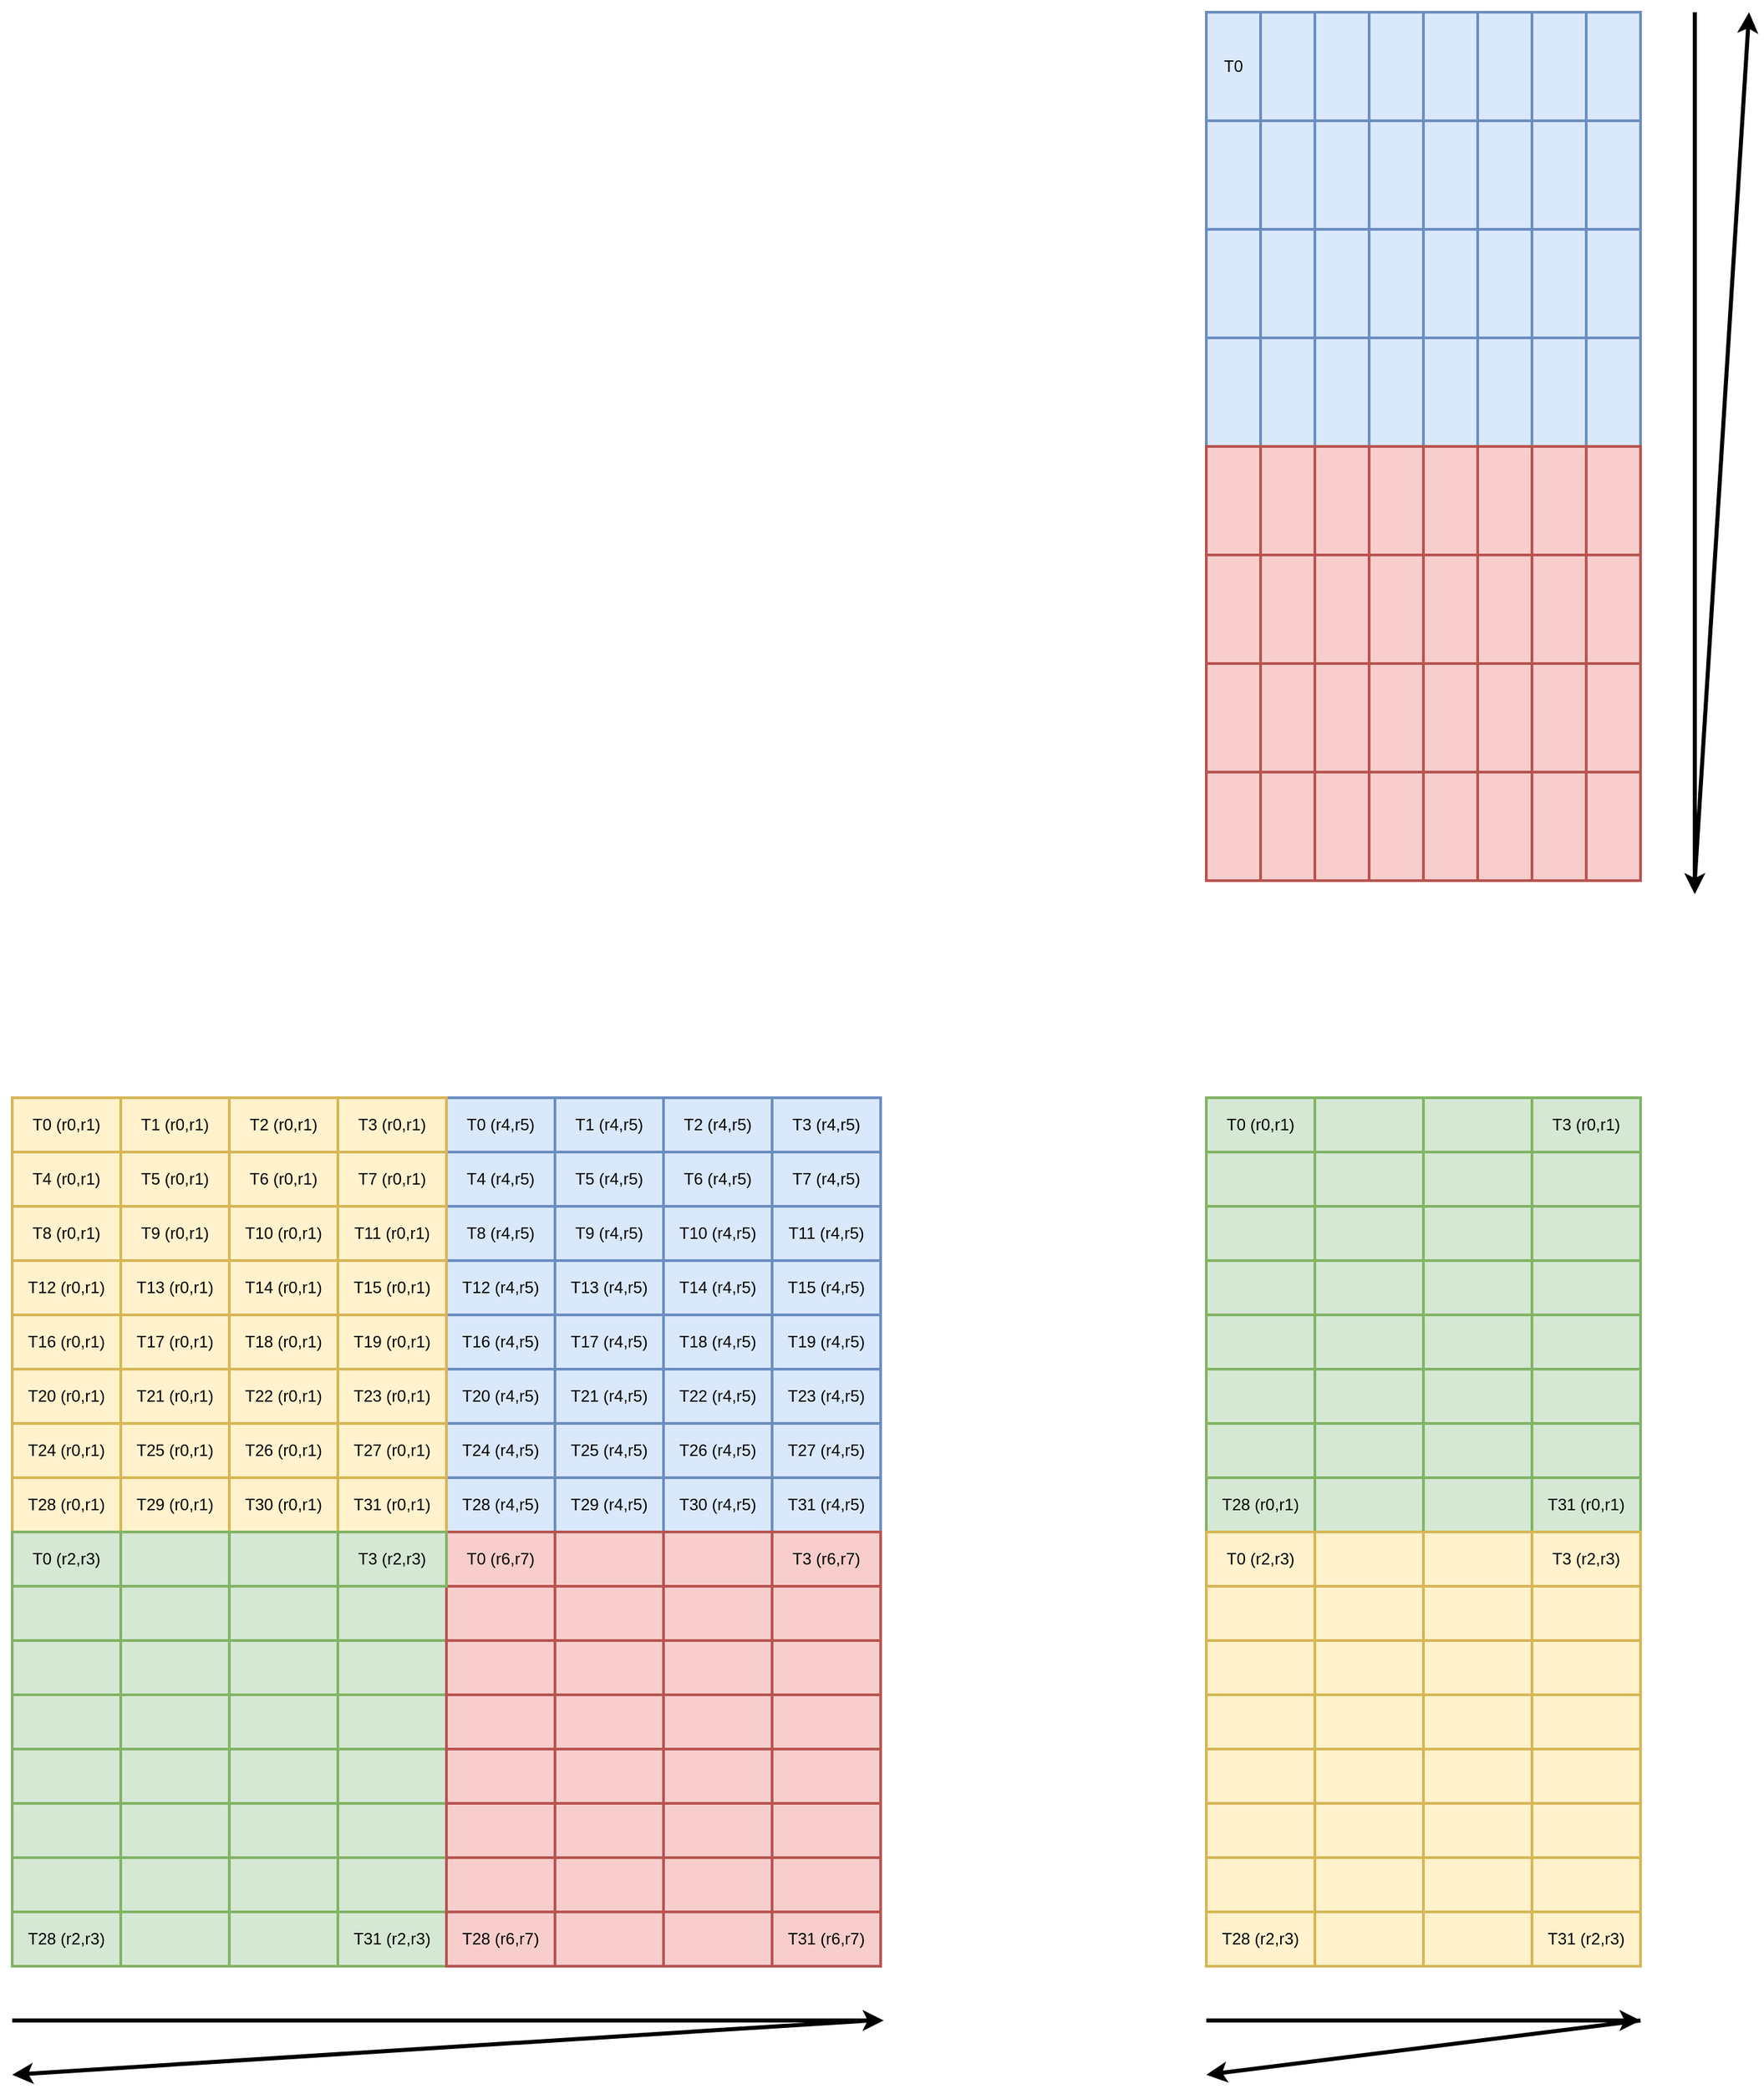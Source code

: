 <mxfile version="20.8.13" type="github">
  <diagram id="avfwd7jrtkeVVT9D_pRP" name="Page-1">
    <mxGraphModel dx="1866" dy="3326" grid="1" gridSize="10" guides="1" tooltips="1" connect="1" arrows="1" fold="1" page="1" pageScale="1" pageWidth="850" pageHeight="1100" math="0" shadow="0">
      <root>
        <mxCell id="0" />
        <mxCell id="1" parent="0" />
        <mxCell id="EtZteSRJt0tXlhkvX7WB-21" value="&lt;font style=&quot;font-size: 12px;&quot;&gt;T0&lt;/font&gt;" style="rounded=0;whiteSpace=wrap;html=1;glass=0;shadow=0;strokeWidth=2;direction=south;fillColor=#dae8fc;strokeColor=#6c8ebf;" vertex="1" parent="1">
          <mxGeometry x="1040" y="-2120" width="40" height="80" as="geometry" />
        </mxCell>
        <mxCell id="EtZteSRJt0tXlhkvX7WB-38" value="" style="rounded=0;whiteSpace=wrap;html=1;glass=0;shadow=0;strokeWidth=2;direction=south;fillColor=#dae8fc;strokeColor=#6c8ebf;" vertex="1" parent="1">
          <mxGeometry x="1080" y="-2120" width="40" height="80" as="geometry" />
        </mxCell>
        <mxCell id="EtZteSRJt0tXlhkvX7WB-39" value="" style="rounded=0;whiteSpace=wrap;html=1;glass=0;shadow=0;strokeWidth=2;direction=south;fillColor=#dae8fc;strokeColor=#6c8ebf;" vertex="1" parent="1">
          <mxGeometry x="1120" y="-2120" width="40" height="80" as="geometry" />
        </mxCell>
        <mxCell id="EtZteSRJt0tXlhkvX7WB-41" value="" style="rounded=0;whiteSpace=wrap;html=1;glass=0;shadow=0;strokeWidth=2;fillColor=#d5e8d4;strokeColor=#82b366;" vertex="1" parent="1">
          <mxGeometry x="160" y="-960" width="80" height="40" as="geometry" />
        </mxCell>
        <mxCell id="EtZteSRJt0tXlhkvX7WB-42" value="" style="rounded=0;whiteSpace=wrap;html=1;glass=0;shadow=0;strokeWidth=2;fillColor=#d5e8d4;strokeColor=#82b366;" vertex="1" parent="1">
          <mxGeometry x="160" y="-920" width="80" height="40" as="geometry" />
        </mxCell>
        <mxCell id="EtZteSRJt0tXlhkvX7WB-43" value="" style="rounded=0;whiteSpace=wrap;html=1;glass=0;shadow=0;strokeWidth=2;fillColor=#d5e8d4;strokeColor=#82b366;" vertex="1" parent="1">
          <mxGeometry x="160" y="-880" width="80" height="40" as="geometry" />
        </mxCell>
        <mxCell id="EtZteSRJt0tXlhkvX7WB-44" value="" style="rounded=0;whiteSpace=wrap;html=1;glass=0;shadow=0;strokeWidth=2;fillColor=#d5e8d4;strokeColor=#82b366;" vertex="1" parent="1">
          <mxGeometry x="160" y="-840" width="80" height="40" as="geometry" />
        </mxCell>
        <mxCell id="EtZteSRJt0tXlhkvX7WB-45" value="" style="rounded=0;whiteSpace=wrap;html=1;glass=0;shadow=0;strokeWidth=2;fillColor=#d5e8d4;strokeColor=#82b366;" vertex="1" parent="1">
          <mxGeometry x="160" y="-800" width="80" height="40" as="geometry" />
        </mxCell>
        <mxCell id="EtZteSRJt0tXlhkvX7WB-46" value="" style="rounded=0;whiteSpace=wrap;html=1;glass=0;shadow=0;strokeWidth=2;fillColor=#d5e8d4;strokeColor=#82b366;" vertex="1" parent="1">
          <mxGeometry x="160" y="-760" width="80" height="40" as="geometry" />
        </mxCell>
        <mxCell id="EtZteSRJt0tXlhkvX7WB-47" value="T28 (r2,r3)" style="rounded=0;whiteSpace=wrap;html=1;glass=0;shadow=0;strokeWidth=2;fillColor=#d5e8d4;strokeColor=#82b366;" vertex="1" parent="1">
          <mxGeometry x="160" y="-720" width="80" height="40" as="geometry" />
        </mxCell>
        <mxCell id="EtZteSRJt0tXlhkvX7WB-49" value="" style="rounded=0;whiteSpace=wrap;html=1;glass=0;shadow=0;strokeWidth=2;fillColor=#d5e8d4;strokeColor=#82b366;" vertex="1" parent="1">
          <mxGeometry x="240" y="-960" width="80" height="40" as="geometry" />
        </mxCell>
        <mxCell id="EtZteSRJt0tXlhkvX7WB-50" value="" style="rounded=0;whiteSpace=wrap;html=1;glass=0;shadow=0;strokeWidth=2;fillColor=#d5e8d4;strokeColor=#82b366;" vertex="1" parent="1">
          <mxGeometry x="240" y="-920" width="80" height="40" as="geometry" />
        </mxCell>
        <mxCell id="EtZteSRJt0tXlhkvX7WB-51" value="" style="rounded=0;whiteSpace=wrap;html=1;glass=0;shadow=0;strokeWidth=2;fillColor=#d5e8d4;strokeColor=#82b366;" vertex="1" parent="1">
          <mxGeometry x="240" y="-880" width="80" height="40" as="geometry" />
        </mxCell>
        <mxCell id="EtZteSRJt0tXlhkvX7WB-52" value="" style="rounded=0;whiteSpace=wrap;html=1;glass=0;shadow=0;strokeWidth=2;fillColor=#d5e8d4;strokeColor=#82b366;" vertex="1" parent="1">
          <mxGeometry x="240" y="-840" width="80" height="40" as="geometry" />
        </mxCell>
        <mxCell id="EtZteSRJt0tXlhkvX7WB-53" value="" style="rounded=0;whiteSpace=wrap;html=1;glass=0;shadow=0;strokeWidth=2;fillColor=#d5e8d4;strokeColor=#82b366;" vertex="1" parent="1">
          <mxGeometry x="240" y="-800" width="80" height="40" as="geometry" />
        </mxCell>
        <mxCell id="EtZteSRJt0tXlhkvX7WB-54" value="" style="rounded=0;whiteSpace=wrap;html=1;glass=0;shadow=0;strokeWidth=2;fillColor=#d5e8d4;strokeColor=#82b366;" vertex="1" parent="1">
          <mxGeometry x="240" y="-760" width="80" height="40" as="geometry" />
        </mxCell>
        <mxCell id="EtZteSRJt0tXlhkvX7WB-55" value="" style="rounded=0;whiteSpace=wrap;html=1;glass=0;shadow=0;strokeWidth=2;fillColor=#d5e8d4;strokeColor=#82b366;" vertex="1" parent="1">
          <mxGeometry x="240" y="-720" width="80" height="40" as="geometry" />
        </mxCell>
        <mxCell id="EtZteSRJt0tXlhkvX7WB-57" value="" style="rounded=0;whiteSpace=wrap;html=1;glass=0;shadow=0;strokeWidth=2;fillColor=#d5e8d4;strokeColor=#82b366;" vertex="1" parent="1">
          <mxGeometry x="320" y="-960" width="80" height="40" as="geometry" />
        </mxCell>
        <mxCell id="EtZteSRJt0tXlhkvX7WB-58" value="" style="rounded=0;whiteSpace=wrap;html=1;glass=0;shadow=0;strokeWidth=2;fillColor=#d5e8d4;strokeColor=#82b366;" vertex="1" parent="1">
          <mxGeometry x="320" y="-920" width="80" height="40" as="geometry" />
        </mxCell>
        <mxCell id="EtZteSRJt0tXlhkvX7WB-59" value="" style="rounded=0;whiteSpace=wrap;html=1;glass=0;shadow=0;strokeWidth=2;fillColor=#d5e8d4;strokeColor=#82b366;" vertex="1" parent="1">
          <mxGeometry x="320" y="-880" width="80" height="40" as="geometry" />
        </mxCell>
        <mxCell id="EtZteSRJt0tXlhkvX7WB-60" value="" style="rounded=0;whiteSpace=wrap;html=1;glass=0;shadow=0;strokeWidth=2;fillColor=#d5e8d4;strokeColor=#82b366;" vertex="1" parent="1">
          <mxGeometry x="320" y="-840" width="80" height="40" as="geometry" />
        </mxCell>
        <mxCell id="EtZteSRJt0tXlhkvX7WB-61" value="" style="rounded=0;whiteSpace=wrap;html=1;glass=0;shadow=0;strokeWidth=2;fillColor=#d5e8d4;strokeColor=#82b366;" vertex="1" parent="1">
          <mxGeometry x="320" y="-800" width="80" height="40" as="geometry" />
        </mxCell>
        <mxCell id="EtZteSRJt0tXlhkvX7WB-62" value="" style="rounded=0;whiteSpace=wrap;html=1;glass=0;shadow=0;strokeWidth=2;fillColor=#d5e8d4;strokeColor=#82b366;" vertex="1" parent="1">
          <mxGeometry x="320" y="-760" width="80" height="40" as="geometry" />
        </mxCell>
        <mxCell id="EtZteSRJt0tXlhkvX7WB-63" value="" style="rounded=0;whiteSpace=wrap;html=1;glass=0;shadow=0;strokeWidth=2;fillColor=#d5e8d4;strokeColor=#82b366;" vertex="1" parent="1">
          <mxGeometry x="320" y="-720" width="80" height="40" as="geometry" />
        </mxCell>
        <mxCell id="EtZteSRJt0tXlhkvX7WB-65" value="" style="rounded=0;whiteSpace=wrap;html=1;glass=0;shadow=0;strokeWidth=2;fillColor=#d5e8d4;strokeColor=#82b366;" vertex="1" parent="1">
          <mxGeometry x="400" y="-960" width="80" height="40" as="geometry" />
        </mxCell>
        <mxCell id="EtZteSRJt0tXlhkvX7WB-66" value="" style="rounded=0;whiteSpace=wrap;html=1;glass=0;shadow=0;strokeWidth=2;fillColor=#d5e8d4;strokeColor=#82b366;" vertex="1" parent="1">
          <mxGeometry x="400" y="-920" width="80" height="40" as="geometry" />
        </mxCell>
        <mxCell id="EtZteSRJt0tXlhkvX7WB-67" value="" style="rounded=0;whiteSpace=wrap;html=1;glass=0;shadow=0;strokeWidth=2;fillColor=#d5e8d4;strokeColor=#82b366;" vertex="1" parent="1">
          <mxGeometry x="400" y="-880" width="80" height="40" as="geometry" />
        </mxCell>
        <mxCell id="EtZteSRJt0tXlhkvX7WB-68" value="" style="rounded=0;whiteSpace=wrap;html=1;glass=0;shadow=0;strokeWidth=2;fillColor=#d5e8d4;strokeColor=#82b366;" vertex="1" parent="1">
          <mxGeometry x="400" y="-840" width="80" height="40" as="geometry" />
        </mxCell>
        <mxCell id="EtZteSRJt0tXlhkvX7WB-69" value="" style="rounded=0;whiteSpace=wrap;html=1;glass=0;shadow=0;strokeWidth=2;fillColor=#d5e8d4;strokeColor=#82b366;" vertex="1" parent="1">
          <mxGeometry x="400" y="-800" width="80" height="40" as="geometry" />
        </mxCell>
        <mxCell id="EtZteSRJt0tXlhkvX7WB-70" value="" style="rounded=0;whiteSpace=wrap;html=1;glass=0;shadow=0;strokeWidth=2;fillColor=#d5e8d4;strokeColor=#82b366;" vertex="1" parent="1">
          <mxGeometry x="400" y="-760" width="80" height="40" as="geometry" />
        </mxCell>
        <mxCell id="EtZteSRJt0tXlhkvX7WB-71" value="T31 (r2,r3)" style="rounded=0;whiteSpace=wrap;html=1;glass=0;shadow=0;strokeWidth=2;fillColor=#d5e8d4;strokeColor=#82b366;" vertex="1" parent="1">
          <mxGeometry x="400" y="-720" width="80" height="40" as="geometry" />
        </mxCell>
        <mxCell id="EtZteSRJt0tXlhkvX7WB-72" value="T0 (r4,r5)" style="rounded=0;whiteSpace=wrap;html=1;glass=0;shadow=0;strokeWidth=2;fillColor=#dae8fc;strokeColor=#6c8ebf;" vertex="1" parent="1">
          <mxGeometry x="480" y="-1320" width="80" height="40" as="geometry" />
        </mxCell>
        <mxCell id="EtZteSRJt0tXlhkvX7WB-73" value="T4 (r4,r5)" style="rounded=0;whiteSpace=wrap;html=1;glass=0;shadow=0;strokeWidth=2;fillColor=#dae8fc;strokeColor=#6c8ebf;" vertex="1" parent="1">
          <mxGeometry x="480" y="-1280" width="80" height="40" as="geometry" />
        </mxCell>
        <mxCell id="EtZteSRJt0tXlhkvX7WB-74" value="T8 (r4,r5)" style="rounded=0;whiteSpace=wrap;html=1;glass=0;shadow=0;strokeWidth=2;fillColor=#dae8fc;strokeColor=#6c8ebf;" vertex="1" parent="1">
          <mxGeometry x="480" y="-1240" width="80" height="40" as="geometry" />
        </mxCell>
        <mxCell id="EtZteSRJt0tXlhkvX7WB-75" value="T12 (r4,r5)" style="rounded=0;whiteSpace=wrap;html=1;glass=0;shadow=0;strokeWidth=2;fillColor=#dae8fc;strokeColor=#6c8ebf;" vertex="1" parent="1">
          <mxGeometry x="480" y="-1200" width="80" height="40" as="geometry" />
        </mxCell>
        <mxCell id="EtZteSRJt0tXlhkvX7WB-76" value="T16 (r4,r5)" style="rounded=0;whiteSpace=wrap;html=1;glass=0;shadow=0;strokeWidth=2;fillColor=#dae8fc;strokeColor=#6c8ebf;" vertex="1" parent="1">
          <mxGeometry x="480" y="-1160" width="80" height="40" as="geometry" />
        </mxCell>
        <mxCell id="EtZteSRJt0tXlhkvX7WB-77" value="T20 (r4,r5)" style="rounded=0;whiteSpace=wrap;html=1;glass=0;shadow=0;strokeWidth=2;fillColor=#dae8fc;strokeColor=#6c8ebf;" vertex="1" parent="1">
          <mxGeometry x="480" y="-1120" width="80" height="40" as="geometry" />
        </mxCell>
        <mxCell id="EtZteSRJt0tXlhkvX7WB-78" value="T24 (r4,r5)" style="rounded=0;whiteSpace=wrap;html=1;glass=0;shadow=0;strokeWidth=2;fillColor=#dae8fc;strokeColor=#6c8ebf;" vertex="1" parent="1">
          <mxGeometry x="480" y="-1080" width="80" height="40" as="geometry" />
        </mxCell>
        <mxCell id="EtZteSRJt0tXlhkvX7WB-79" value="T28 (r4,r5)" style="rounded=0;whiteSpace=wrap;html=1;glass=0;shadow=0;strokeWidth=2;fillColor=#dae8fc;strokeColor=#6c8ebf;" vertex="1" parent="1">
          <mxGeometry x="480" y="-1040" width="80" height="40" as="geometry" />
        </mxCell>
        <mxCell id="EtZteSRJt0tXlhkvX7WB-80" value="T1 (r4,r5)" style="rounded=0;whiteSpace=wrap;html=1;glass=0;shadow=0;strokeWidth=2;fillColor=#dae8fc;strokeColor=#6c8ebf;" vertex="1" parent="1">
          <mxGeometry x="560" y="-1320" width="80" height="40" as="geometry" />
        </mxCell>
        <mxCell id="EtZteSRJt0tXlhkvX7WB-81" value="T5 (r4,r5)" style="rounded=0;whiteSpace=wrap;html=1;glass=0;shadow=0;strokeWidth=2;fillColor=#dae8fc;strokeColor=#6c8ebf;" vertex="1" parent="1">
          <mxGeometry x="560" y="-1280" width="80" height="40" as="geometry" />
        </mxCell>
        <mxCell id="EtZteSRJt0tXlhkvX7WB-82" value="T9 (r4,r5)" style="rounded=0;whiteSpace=wrap;html=1;glass=0;shadow=0;strokeWidth=2;fillColor=#dae8fc;strokeColor=#6c8ebf;" vertex="1" parent="1">
          <mxGeometry x="560" y="-1240" width="80" height="40" as="geometry" />
        </mxCell>
        <mxCell id="EtZteSRJt0tXlhkvX7WB-83" value="T13 (r4,r5)" style="rounded=0;whiteSpace=wrap;html=1;glass=0;shadow=0;strokeWidth=2;fillColor=#dae8fc;strokeColor=#6c8ebf;" vertex="1" parent="1">
          <mxGeometry x="560" y="-1200" width="80" height="40" as="geometry" />
        </mxCell>
        <mxCell id="EtZteSRJt0tXlhkvX7WB-84" value="T17 (r4,r5)" style="rounded=0;whiteSpace=wrap;html=1;glass=0;shadow=0;strokeWidth=2;fillColor=#dae8fc;strokeColor=#6c8ebf;" vertex="1" parent="1">
          <mxGeometry x="560" y="-1160" width="80" height="40" as="geometry" />
        </mxCell>
        <mxCell id="EtZteSRJt0tXlhkvX7WB-85" value="T21 (r4,r5)" style="rounded=0;whiteSpace=wrap;html=1;glass=0;shadow=0;strokeWidth=2;fillColor=#dae8fc;strokeColor=#6c8ebf;" vertex="1" parent="1">
          <mxGeometry x="560" y="-1120" width="80" height="40" as="geometry" />
        </mxCell>
        <mxCell id="EtZteSRJt0tXlhkvX7WB-86" value="T25 (r4,r5)" style="rounded=0;whiteSpace=wrap;html=1;glass=0;shadow=0;strokeWidth=2;fillColor=#dae8fc;strokeColor=#6c8ebf;" vertex="1" parent="1">
          <mxGeometry x="560" y="-1080" width="80" height="40" as="geometry" />
        </mxCell>
        <mxCell id="EtZteSRJt0tXlhkvX7WB-87" value="T29 (r4,r5)" style="rounded=0;whiteSpace=wrap;html=1;glass=0;shadow=0;strokeWidth=2;fillColor=#dae8fc;strokeColor=#6c8ebf;" vertex="1" parent="1">
          <mxGeometry x="560" y="-1040" width="80" height="40" as="geometry" />
        </mxCell>
        <mxCell id="EtZteSRJt0tXlhkvX7WB-88" value="T2 (r4,r5)" style="rounded=0;whiteSpace=wrap;html=1;glass=0;shadow=0;strokeWidth=2;fillColor=#dae8fc;strokeColor=#6c8ebf;" vertex="1" parent="1">
          <mxGeometry x="640" y="-1320" width="80" height="40" as="geometry" />
        </mxCell>
        <mxCell id="EtZteSRJt0tXlhkvX7WB-89" value="T6 (r4,r5)" style="rounded=0;whiteSpace=wrap;html=1;glass=0;shadow=0;strokeWidth=2;fillColor=#dae8fc;strokeColor=#6c8ebf;" vertex="1" parent="1">
          <mxGeometry x="640" y="-1280" width="80" height="40" as="geometry" />
        </mxCell>
        <mxCell id="EtZteSRJt0tXlhkvX7WB-90" value="T10 (r4,r5)" style="rounded=0;whiteSpace=wrap;html=1;glass=0;shadow=0;strokeWidth=2;fillColor=#dae8fc;strokeColor=#6c8ebf;" vertex="1" parent="1">
          <mxGeometry x="640" y="-1240" width="80" height="40" as="geometry" />
        </mxCell>
        <mxCell id="EtZteSRJt0tXlhkvX7WB-91" value="T14 (r4,r5)" style="rounded=0;whiteSpace=wrap;html=1;glass=0;shadow=0;strokeWidth=2;fillColor=#dae8fc;strokeColor=#6c8ebf;" vertex="1" parent="1">
          <mxGeometry x="640" y="-1200" width="80" height="40" as="geometry" />
        </mxCell>
        <mxCell id="EtZteSRJt0tXlhkvX7WB-92" value="T18 (r4,r5)" style="rounded=0;whiteSpace=wrap;html=1;glass=0;shadow=0;strokeWidth=2;fillColor=#dae8fc;strokeColor=#6c8ebf;" vertex="1" parent="1">
          <mxGeometry x="640" y="-1160" width="80" height="40" as="geometry" />
        </mxCell>
        <mxCell id="EtZteSRJt0tXlhkvX7WB-93" value="T22 (r4,r5)" style="rounded=0;whiteSpace=wrap;html=1;glass=0;shadow=0;strokeWidth=2;fillColor=#dae8fc;strokeColor=#6c8ebf;" vertex="1" parent="1">
          <mxGeometry x="640" y="-1120" width="80" height="40" as="geometry" />
        </mxCell>
        <mxCell id="EtZteSRJt0tXlhkvX7WB-94" value="T26 (r4,r5)" style="rounded=0;whiteSpace=wrap;html=1;glass=0;shadow=0;strokeWidth=2;fillColor=#dae8fc;strokeColor=#6c8ebf;" vertex="1" parent="1">
          <mxGeometry x="640" y="-1080" width="80" height="40" as="geometry" />
        </mxCell>
        <mxCell id="EtZteSRJt0tXlhkvX7WB-95" value="T30 (r4,r5)" style="rounded=0;whiteSpace=wrap;html=1;glass=0;shadow=0;strokeWidth=2;fillColor=#dae8fc;strokeColor=#6c8ebf;" vertex="1" parent="1">
          <mxGeometry x="640" y="-1040" width="80" height="40" as="geometry" />
        </mxCell>
        <mxCell id="EtZteSRJt0tXlhkvX7WB-96" value="T3 (r4,r5)" style="rounded=0;whiteSpace=wrap;html=1;glass=0;shadow=0;strokeWidth=2;fillColor=#dae8fc;strokeColor=#6c8ebf;" vertex="1" parent="1">
          <mxGeometry x="720" y="-1320" width="80" height="40" as="geometry" />
        </mxCell>
        <mxCell id="EtZteSRJt0tXlhkvX7WB-97" value="T7 (r4,r5)" style="rounded=0;whiteSpace=wrap;html=1;glass=0;shadow=0;strokeWidth=2;fillColor=#dae8fc;strokeColor=#6c8ebf;" vertex="1" parent="1">
          <mxGeometry x="720" y="-1280" width="80" height="40" as="geometry" />
        </mxCell>
        <mxCell id="EtZteSRJt0tXlhkvX7WB-98" value="T11 (r4,r5)" style="rounded=0;whiteSpace=wrap;html=1;glass=0;shadow=0;strokeWidth=2;fillColor=#dae8fc;strokeColor=#6c8ebf;" vertex="1" parent="1">
          <mxGeometry x="720" y="-1240" width="80" height="40" as="geometry" />
        </mxCell>
        <mxCell id="EtZteSRJt0tXlhkvX7WB-99" value="T15 (r4,r5)" style="rounded=0;whiteSpace=wrap;html=1;glass=0;shadow=0;strokeWidth=2;fillColor=#dae8fc;strokeColor=#6c8ebf;" vertex="1" parent="1">
          <mxGeometry x="720" y="-1200" width="80" height="40" as="geometry" />
        </mxCell>
        <mxCell id="EtZteSRJt0tXlhkvX7WB-100" value="T19 (r4,r5)" style="rounded=0;whiteSpace=wrap;html=1;glass=0;shadow=0;strokeWidth=2;fillColor=#dae8fc;strokeColor=#6c8ebf;" vertex="1" parent="1">
          <mxGeometry x="720" y="-1160" width="80" height="40" as="geometry" />
        </mxCell>
        <mxCell id="EtZteSRJt0tXlhkvX7WB-101" value="T23 (r4,r5)" style="rounded=0;whiteSpace=wrap;html=1;glass=0;shadow=0;strokeWidth=2;fillColor=#dae8fc;strokeColor=#6c8ebf;" vertex="1" parent="1">
          <mxGeometry x="720" y="-1120" width="80" height="40" as="geometry" />
        </mxCell>
        <mxCell id="EtZteSRJt0tXlhkvX7WB-102" value="T27 (r4,r5)" style="rounded=0;whiteSpace=wrap;html=1;glass=0;shadow=0;strokeWidth=2;fillColor=#dae8fc;strokeColor=#6c8ebf;" vertex="1" parent="1">
          <mxGeometry x="720" y="-1080" width="80" height="40" as="geometry" />
        </mxCell>
        <mxCell id="EtZteSRJt0tXlhkvX7WB-103" value="T31 (r4,r5)" style="rounded=0;whiteSpace=wrap;html=1;glass=0;shadow=0;strokeWidth=2;fillColor=#dae8fc;strokeColor=#6c8ebf;" vertex="1" parent="1">
          <mxGeometry x="720" y="-1040" width="80" height="40" as="geometry" />
        </mxCell>
        <mxCell id="EtZteSRJt0tXlhkvX7WB-104" value="T0 (r6,r7)" style="rounded=0;whiteSpace=wrap;html=1;glass=0;shadow=0;strokeWidth=2;fillColor=#f8cecc;strokeColor=#b85450;" vertex="1" parent="1">
          <mxGeometry x="480" y="-1000" width="80" height="40" as="geometry" />
        </mxCell>
        <mxCell id="EtZteSRJt0tXlhkvX7WB-105" value="" style="rounded=0;whiteSpace=wrap;html=1;glass=0;shadow=0;strokeWidth=2;fillColor=#f8cecc;strokeColor=#b85450;" vertex="1" parent="1">
          <mxGeometry x="480" y="-960" width="80" height="40" as="geometry" />
        </mxCell>
        <mxCell id="EtZteSRJt0tXlhkvX7WB-106" value="" style="rounded=0;whiteSpace=wrap;html=1;glass=0;shadow=0;strokeWidth=2;fillColor=#f8cecc;strokeColor=#b85450;" vertex="1" parent="1">
          <mxGeometry x="480" y="-920" width="80" height="40" as="geometry" />
        </mxCell>
        <mxCell id="EtZteSRJt0tXlhkvX7WB-107" value="" style="rounded=0;whiteSpace=wrap;html=1;glass=0;shadow=0;strokeWidth=2;fillColor=#f8cecc;strokeColor=#b85450;" vertex="1" parent="1">
          <mxGeometry x="480" y="-880" width="80" height="40" as="geometry" />
        </mxCell>
        <mxCell id="EtZteSRJt0tXlhkvX7WB-108" value="" style="rounded=0;whiteSpace=wrap;html=1;glass=0;shadow=0;strokeWidth=2;fillColor=#f8cecc;strokeColor=#b85450;" vertex="1" parent="1">
          <mxGeometry x="480" y="-840" width="80" height="40" as="geometry" />
        </mxCell>
        <mxCell id="EtZteSRJt0tXlhkvX7WB-109" value="" style="rounded=0;whiteSpace=wrap;html=1;glass=0;shadow=0;strokeWidth=2;fillColor=#f8cecc;strokeColor=#b85450;" vertex="1" parent="1">
          <mxGeometry x="480" y="-800" width="80" height="40" as="geometry" />
        </mxCell>
        <mxCell id="EtZteSRJt0tXlhkvX7WB-110" value="" style="rounded=0;whiteSpace=wrap;html=1;glass=0;shadow=0;strokeWidth=2;fillColor=#f8cecc;strokeColor=#b85450;" vertex="1" parent="1">
          <mxGeometry x="480" y="-760" width="80" height="40" as="geometry" />
        </mxCell>
        <mxCell id="EtZteSRJt0tXlhkvX7WB-111" value="T28 (r6,r7)" style="rounded=0;whiteSpace=wrap;html=1;glass=0;shadow=0;strokeWidth=2;fillColor=#f8cecc;strokeColor=#b85450;" vertex="1" parent="1">
          <mxGeometry x="480" y="-720" width="80" height="40" as="geometry" />
        </mxCell>
        <mxCell id="EtZteSRJt0tXlhkvX7WB-112" value="" style="rounded=0;whiteSpace=wrap;html=1;glass=0;shadow=0;strokeWidth=2;fillColor=#f8cecc;strokeColor=#b85450;" vertex="1" parent="1">
          <mxGeometry x="560" y="-1000" width="80" height="40" as="geometry" />
        </mxCell>
        <mxCell id="EtZteSRJt0tXlhkvX7WB-113" value="" style="rounded=0;whiteSpace=wrap;html=1;glass=0;shadow=0;strokeWidth=2;fillColor=#f8cecc;strokeColor=#b85450;" vertex="1" parent="1">
          <mxGeometry x="560" y="-960" width="80" height="40" as="geometry" />
        </mxCell>
        <mxCell id="EtZteSRJt0tXlhkvX7WB-114" value="" style="rounded=0;whiteSpace=wrap;html=1;glass=0;shadow=0;strokeWidth=2;fillColor=#f8cecc;strokeColor=#b85450;" vertex="1" parent="1">
          <mxGeometry x="560" y="-920" width="80" height="40" as="geometry" />
        </mxCell>
        <mxCell id="EtZteSRJt0tXlhkvX7WB-115" value="" style="rounded=0;whiteSpace=wrap;html=1;glass=0;shadow=0;strokeWidth=2;fillColor=#f8cecc;strokeColor=#b85450;" vertex="1" parent="1">
          <mxGeometry x="560" y="-880" width="80" height="40" as="geometry" />
        </mxCell>
        <mxCell id="EtZteSRJt0tXlhkvX7WB-116" value="" style="rounded=0;whiteSpace=wrap;html=1;glass=0;shadow=0;strokeWidth=2;fillColor=#f8cecc;strokeColor=#b85450;" vertex="1" parent="1">
          <mxGeometry x="560" y="-840" width="80" height="40" as="geometry" />
        </mxCell>
        <mxCell id="EtZteSRJt0tXlhkvX7WB-117" value="" style="rounded=0;whiteSpace=wrap;html=1;glass=0;shadow=0;strokeWidth=2;fillColor=#f8cecc;strokeColor=#b85450;" vertex="1" parent="1">
          <mxGeometry x="560" y="-800" width="80" height="40" as="geometry" />
        </mxCell>
        <mxCell id="EtZteSRJt0tXlhkvX7WB-118" value="" style="rounded=0;whiteSpace=wrap;html=1;glass=0;shadow=0;strokeWidth=2;fillColor=#f8cecc;strokeColor=#b85450;" vertex="1" parent="1">
          <mxGeometry x="560" y="-760" width="80" height="40" as="geometry" />
        </mxCell>
        <mxCell id="EtZteSRJt0tXlhkvX7WB-119" value="" style="rounded=0;whiteSpace=wrap;html=1;glass=0;shadow=0;strokeWidth=2;fillColor=#f8cecc;strokeColor=#b85450;" vertex="1" parent="1">
          <mxGeometry x="560" y="-720" width="80" height="40" as="geometry" />
        </mxCell>
        <mxCell id="EtZteSRJt0tXlhkvX7WB-120" value="" style="rounded=0;whiteSpace=wrap;html=1;glass=0;shadow=0;strokeWidth=2;fillColor=#f8cecc;strokeColor=#b85450;" vertex="1" parent="1">
          <mxGeometry x="640" y="-1000" width="80" height="40" as="geometry" />
        </mxCell>
        <mxCell id="EtZteSRJt0tXlhkvX7WB-121" value="" style="rounded=0;whiteSpace=wrap;html=1;glass=0;shadow=0;strokeWidth=2;fillColor=#f8cecc;strokeColor=#b85450;" vertex="1" parent="1">
          <mxGeometry x="640" y="-960" width="80" height="40" as="geometry" />
        </mxCell>
        <mxCell id="EtZteSRJt0tXlhkvX7WB-122" value="" style="rounded=0;whiteSpace=wrap;html=1;glass=0;shadow=0;strokeWidth=2;fillColor=#f8cecc;strokeColor=#b85450;" vertex="1" parent="1">
          <mxGeometry x="640" y="-920" width="80" height="40" as="geometry" />
        </mxCell>
        <mxCell id="EtZteSRJt0tXlhkvX7WB-123" value="" style="rounded=0;whiteSpace=wrap;html=1;glass=0;shadow=0;strokeWidth=2;fillColor=#f8cecc;strokeColor=#b85450;" vertex="1" parent="1">
          <mxGeometry x="640" y="-880" width="80" height="40" as="geometry" />
        </mxCell>
        <mxCell id="EtZteSRJt0tXlhkvX7WB-124" value="" style="rounded=0;whiteSpace=wrap;html=1;glass=0;shadow=0;strokeWidth=2;fillColor=#f8cecc;strokeColor=#b85450;" vertex="1" parent="1">
          <mxGeometry x="640" y="-840" width="80" height="40" as="geometry" />
        </mxCell>
        <mxCell id="EtZteSRJt0tXlhkvX7WB-125" value="" style="rounded=0;whiteSpace=wrap;html=1;glass=0;shadow=0;strokeWidth=2;fillColor=#f8cecc;strokeColor=#b85450;" vertex="1" parent="1">
          <mxGeometry x="640" y="-800" width="80" height="40" as="geometry" />
        </mxCell>
        <mxCell id="EtZteSRJt0tXlhkvX7WB-126" value="" style="rounded=0;whiteSpace=wrap;html=1;glass=0;shadow=0;strokeWidth=2;fillColor=#f8cecc;strokeColor=#b85450;" vertex="1" parent="1">
          <mxGeometry x="640" y="-760" width="80" height="40" as="geometry" />
        </mxCell>
        <mxCell id="EtZteSRJt0tXlhkvX7WB-127" value="" style="rounded=0;whiteSpace=wrap;html=1;glass=0;shadow=0;strokeWidth=2;fillColor=#f8cecc;strokeColor=#b85450;" vertex="1" parent="1">
          <mxGeometry x="640" y="-720" width="80" height="40" as="geometry" />
        </mxCell>
        <mxCell id="EtZteSRJt0tXlhkvX7WB-128" value="T3 (r6,r7)" style="rounded=0;whiteSpace=wrap;html=1;glass=0;shadow=0;strokeWidth=2;fillColor=#f8cecc;strokeColor=#b85450;" vertex="1" parent="1">
          <mxGeometry x="720" y="-1000" width="80" height="40" as="geometry" />
        </mxCell>
        <mxCell id="EtZteSRJt0tXlhkvX7WB-129" value="" style="rounded=0;whiteSpace=wrap;html=1;glass=0;shadow=0;strokeWidth=2;fillColor=#f8cecc;strokeColor=#b85450;" vertex="1" parent="1">
          <mxGeometry x="720" y="-960" width="80" height="40" as="geometry" />
        </mxCell>
        <mxCell id="EtZteSRJt0tXlhkvX7WB-130" value="" style="rounded=0;whiteSpace=wrap;html=1;glass=0;shadow=0;strokeWidth=2;fillColor=#f8cecc;strokeColor=#b85450;" vertex="1" parent="1">
          <mxGeometry x="720" y="-920" width="80" height="40" as="geometry" />
        </mxCell>
        <mxCell id="EtZteSRJt0tXlhkvX7WB-131" value="" style="rounded=0;whiteSpace=wrap;html=1;glass=0;shadow=0;strokeWidth=2;fillColor=#f8cecc;strokeColor=#b85450;" vertex="1" parent="1">
          <mxGeometry x="720" y="-880" width="80" height="40" as="geometry" />
        </mxCell>
        <mxCell id="EtZteSRJt0tXlhkvX7WB-132" value="" style="rounded=0;whiteSpace=wrap;html=1;glass=0;shadow=0;strokeWidth=2;fillColor=#f8cecc;strokeColor=#b85450;" vertex="1" parent="1">
          <mxGeometry x="720" y="-840" width="80" height="40" as="geometry" />
        </mxCell>
        <mxCell id="EtZteSRJt0tXlhkvX7WB-133" value="" style="rounded=0;whiteSpace=wrap;html=1;glass=0;shadow=0;strokeWidth=2;fillColor=#f8cecc;strokeColor=#b85450;" vertex="1" parent="1">
          <mxGeometry x="720" y="-800" width="80" height="40" as="geometry" />
        </mxCell>
        <mxCell id="EtZteSRJt0tXlhkvX7WB-134" value="" style="rounded=0;whiteSpace=wrap;html=1;glass=0;shadow=0;strokeWidth=2;fillColor=#f8cecc;strokeColor=#b85450;" vertex="1" parent="1">
          <mxGeometry x="720" y="-760" width="80" height="40" as="geometry" />
        </mxCell>
        <mxCell id="EtZteSRJt0tXlhkvX7WB-135" value="T31 (r6,r7)" style="rounded=0;whiteSpace=wrap;html=1;glass=0;shadow=0;strokeWidth=2;fillColor=#f8cecc;strokeColor=#b85450;" vertex="1" parent="1">
          <mxGeometry x="720" y="-720" width="80" height="40" as="geometry" />
        </mxCell>
        <mxCell id="EtZteSRJt0tXlhkvX7WB-136" value="T0 (r0,r1)" style="rounded=0;whiteSpace=wrap;html=1;glass=0;shadow=0;strokeWidth=2;fillColor=#d5e8d4;strokeColor=#82b366;" vertex="1" parent="1">
          <mxGeometry x="1040" y="-1320" width="80" height="40" as="geometry" />
        </mxCell>
        <mxCell id="EtZteSRJt0tXlhkvX7WB-137" value="" style="rounded=0;whiteSpace=wrap;html=1;glass=0;shadow=0;strokeWidth=2;fillColor=#d5e8d4;strokeColor=#82b366;" vertex="1" parent="1">
          <mxGeometry x="1040" y="-1280" width="80" height="40" as="geometry" />
        </mxCell>
        <mxCell id="EtZteSRJt0tXlhkvX7WB-138" value="" style="rounded=0;whiteSpace=wrap;html=1;glass=0;shadow=0;strokeWidth=2;fillColor=#d5e8d4;strokeColor=#82b366;" vertex="1" parent="1">
          <mxGeometry x="1040" y="-1240" width="80" height="40" as="geometry" />
        </mxCell>
        <mxCell id="EtZteSRJt0tXlhkvX7WB-139" value="" style="rounded=0;whiteSpace=wrap;html=1;glass=0;shadow=0;strokeWidth=2;fillColor=#d5e8d4;strokeColor=#82b366;" vertex="1" parent="1">
          <mxGeometry x="1040" y="-1200" width="80" height="40" as="geometry" />
        </mxCell>
        <mxCell id="EtZteSRJt0tXlhkvX7WB-140" value="" style="rounded=0;whiteSpace=wrap;html=1;glass=0;shadow=0;strokeWidth=2;fillColor=#d5e8d4;strokeColor=#82b366;" vertex="1" parent="1">
          <mxGeometry x="1040" y="-1160" width="80" height="40" as="geometry" />
        </mxCell>
        <mxCell id="EtZteSRJt0tXlhkvX7WB-141" value="" style="rounded=0;whiteSpace=wrap;html=1;glass=0;shadow=0;strokeWidth=2;fillColor=#d5e8d4;strokeColor=#82b366;" vertex="1" parent="1">
          <mxGeometry x="1040" y="-1120" width="80" height="40" as="geometry" />
        </mxCell>
        <mxCell id="EtZteSRJt0tXlhkvX7WB-142" value="" style="rounded=0;whiteSpace=wrap;html=1;glass=0;shadow=0;strokeWidth=2;fillColor=#d5e8d4;strokeColor=#82b366;" vertex="1" parent="1">
          <mxGeometry x="1040" y="-1080" width="80" height="40" as="geometry" />
        </mxCell>
        <mxCell id="EtZteSRJt0tXlhkvX7WB-143" value="T28 (r0,r1)" style="rounded=0;whiteSpace=wrap;html=1;glass=0;shadow=0;strokeWidth=2;fillColor=#d5e8d4;strokeColor=#82b366;" vertex="1" parent="1">
          <mxGeometry x="1040" y="-1040" width="80" height="40" as="geometry" />
        </mxCell>
        <mxCell id="EtZteSRJt0tXlhkvX7WB-144" value="" style="rounded=0;whiteSpace=wrap;html=1;glass=0;shadow=0;strokeWidth=2;fillColor=#d5e8d4;strokeColor=#82b366;" vertex="1" parent="1">
          <mxGeometry x="1120" y="-1320" width="80" height="40" as="geometry" />
        </mxCell>
        <mxCell id="EtZteSRJt0tXlhkvX7WB-145" value="" style="rounded=0;whiteSpace=wrap;html=1;glass=0;shadow=0;strokeWidth=2;fillColor=#d5e8d4;strokeColor=#82b366;" vertex="1" parent="1">
          <mxGeometry x="1120" y="-1280" width="80" height="40" as="geometry" />
        </mxCell>
        <mxCell id="EtZteSRJt0tXlhkvX7WB-146" value="" style="rounded=0;whiteSpace=wrap;html=1;glass=0;shadow=0;strokeWidth=2;fillColor=#d5e8d4;strokeColor=#82b366;" vertex="1" parent="1">
          <mxGeometry x="1120" y="-1240" width="80" height="40" as="geometry" />
        </mxCell>
        <mxCell id="EtZteSRJt0tXlhkvX7WB-147" value="" style="rounded=0;whiteSpace=wrap;html=1;glass=0;shadow=0;strokeWidth=2;fillColor=#d5e8d4;strokeColor=#82b366;" vertex="1" parent="1">
          <mxGeometry x="1120" y="-1200" width="80" height="40" as="geometry" />
        </mxCell>
        <mxCell id="EtZteSRJt0tXlhkvX7WB-148" value="" style="rounded=0;whiteSpace=wrap;html=1;glass=0;shadow=0;strokeWidth=2;fillColor=#d5e8d4;strokeColor=#82b366;" vertex="1" parent="1">
          <mxGeometry x="1120" y="-1160" width="80" height="40" as="geometry" />
        </mxCell>
        <mxCell id="EtZteSRJt0tXlhkvX7WB-149" value="" style="rounded=0;whiteSpace=wrap;html=1;glass=0;shadow=0;strokeWidth=2;fillColor=#d5e8d4;strokeColor=#82b366;" vertex="1" parent="1">
          <mxGeometry x="1120" y="-1120" width="80" height="40" as="geometry" />
        </mxCell>
        <mxCell id="EtZteSRJt0tXlhkvX7WB-150" value="" style="rounded=0;whiteSpace=wrap;html=1;glass=0;shadow=0;strokeWidth=2;fillColor=#d5e8d4;strokeColor=#82b366;" vertex="1" parent="1">
          <mxGeometry x="1120" y="-1080" width="80" height="40" as="geometry" />
        </mxCell>
        <mxCell id="EtZteSRJt0tXlhkvX7WB-151" value="" style="rounded=0;whiteSpace=wrap;html=1;glass=0;shadow=0;strokeWidth=2;fillColor=#d5e8d4;strokeColor=#82b366;" vertex="1" parent="1">
          <mxGeometry x="1120" y="-1040" width="80" height="40" as="geometry" />
        </mxCell>
        <mxCell id="EtZteSRJt0tXlhkvX7WB-152" value="" style="rounded=0;whiteSpace=wrap;html=1;glass=0;shadow=0;strokeWidth=2;fillColor=#d5e8d4;strokeColor=#82b366;" vertex="1" parent="1">
          <mxGeometry x="1200" y="-1320" width="80" height="40" as="geometry" />
        </mxCell>
        <mxCell id="EtZteSRJt0tXlhkvX7WB-153" value="" style="rounded=0;whiteSpace=wrap;html=1;glass=0;shadow=0;strokeWidth=2;fillColor=#d5e8d4;strokeColor=#82b366;" vertex="1" parent="1">
          <mxGeometry x="1200" y="-1280" width="80" height="40" as="geometry" />
        </mxCell>
        <mxCell id="EtZteSRJt0tXlhkvX7WB-154" value="" style="rounded=0;whiteSpace=wrap;html=1;glass=0;shadow=0;strokeWidth=2;fillColor=#d5e8d4;strokeColor=#82b366;" vertex="1" parent="1">
          <mxGeometry x="1200" y="-1240" width="80" height="40" as="geometry" />
        </mxCell>
        <mxCell id="EtZteSRJt0tXlhkvX7WB-155" value="" style="rounded=0;whiteSpace=wrap;html=1;glass=0;shadow=0;strokeWidth=2;fillColor=#d5e8d4;strokeColor=#82b366;" vertex="1" parent="1">
          <mxGeometry x="1200" y="-1200" width="80" height="40" as="geometry" />
        </mxCell>
        <mxCell id="EtZteSRJt0tXlhkvX7WB-156" value="" style="rounded=0;whiteSpace=wrap;html=1;glass=0;shadow=0;strokeWidth=2;fillColor=#d5e8d4;strokeColor=#82b366;" vertex="1" parent="1">
          <mxGeometry x="1200" y="-1160" width="80" height="40" as="geometry" />
        </mxCell>
        <mxCell id="EtZteSRJt0tXlhkvX7WB-157" value="" style="rounded=0;whiteSpace=wrap;html=1;glass=0;shadow=0;strokeWidth=2;fillColor=#d5e8d4;strokeColor=#82b366;" vertex="1" parent="1">
          <mxGeometry x="1200" y="-1120" width="80" height="40" as="geometry" />
        </mxCell>
        <mxCell id="EtZteSRJt0tXlhkvX7WB-158" value="" style="rounded=0;whiteSpace=wrap;html=1;glass=0;shadow=0;strokeWidth=2;fillColor=#d5e8d4;strokeColor=#82b366;" vertex="1" parent="1">
          <mxGeometry x="1200" y="-1080" width="80" height="40" as="geometry" />
        </mxCell>
        <mxCell id="EtZteSRJt0tXlhkvX7WB-159" value="" style="rounded=0;whiteSpace=wrap;html=1;glass=0;shadow=0;strokeWidth=2;fillColor=#d5e8d4;strokeColor=#82b366;" vertex="1" parent="1">
          <mxGeometry x="1200" y="-1040" width="80" height="40" as="geometry" />
        </mxCell>
        <mxCell id="EtZteSRJt0tXlhkvX7WB-160" value="T3 (r0,r1)" style="rounded=0;whiteSpace=wrap;html=1;glass=0;shadow=0;strokeWidth=2;fillColor=#d5e8d4;strokeColor=#82b366;" vertex="1" parent="1">
          <mxGeometry x="1280" y="-1320" width="80" height="40" as="geometry" />
        </mxCell>
        <mxCell id="EtZteSRJt0tXlhkvX7WB-161" value="" style="rounded=0;whiteSpace=wrap;html=1;glass=0;shadow=0;strokeWidth=2;fillColor=#d5e8d4;strokeColor=#82b366;" vertex="1" parent="1">
          <mxGeometry x="1280" y="-1280" width="80" height="40" as="geometry" />
        </mxCell>
        <mxCell id="EtZteSRJt0tXlhkvX7WB-162" value="" style="rounded=0;whiteSpace=wrap;html=1;glass=0;shadow=0;strokeWidth=2;fillColor=#d5e8d4;strokeColor=#82b366;" vertex="1" parent="1">
          <mxGeometry x="1280" y="-1240" width="80" height="40" as="geometry" />
        </mxCell>
        <mxCell id="EtZteSRJt0tXlhkvX7WB-163" value="" style="rounded=0;whiteSpace=wrap;html=1;glass=0;shadow=0;strokeWidth=2;fillColor=#d5e8d4;strokeColor=#82b366;" vertex="1" parent="1">
          <mxGeometry x="1280" y="-1200" width="80" height="40" as="geometry" />
        </mxCell>
        <mxCell id="EtZteSRJt0tXlhkvX7WB-164" value="" style="rounded=0;whiteSpace=wrap;html=1;glass=0;shadow=0;strokeWidth=2;fillColor=#d5e8d4;strokeColor=#82b366;" vertex="1" parent="1">
          <mxGeometry x="1280" y="-1160" width="80" height="40" as="geometry" />
        </mxCell>
        <mxCell id="EtZteSRJt0tXlhkvX7WB-165" value="" style="rounded=0;whiteSpace=wrap;html=1;glass=0;shadow=0;strokeWidth=2;fillColor=#d5e8d4;strokeColor=#82b366;" vertex="1" parent="1">
          <mxGeometry x="1280" y="-1120" width="80" height="40" as="geometry" />
        </mxCell>
        <mxCell id="EtZteSRJt0tXlhkvX7WB-166" value="" style="rounded=0;whiteSpace=wrap;html=1;glass=0;shadow=0;strokeWidth=2;fillColor=#d5e8d4;strokeColor=#82b366;" vertex="1" parent="1">
          <mxGeometry x="1280" y="-1080" width="80" height="40" as="geometry" />
        </mxCell>
        <mxCell id="EtZteSRJt0tXlhkvX7WB-167" value="T31 (r0,r1)" style="rounded=0;whiteSpace=wrap;html=1;glass=0;shadow=0;strokeWidth=2;fillColor=#d5e8d4;strokeColor=#82b366;" vertex="1" parent="1">
          <mxGeometry x="1280" y="-1040" width="80" height="40" as="geometry" />
        </mxCell>
        <mxCell id="EtZteSRJt0tXlhkvX7WB-168" value="T0 (r2,r3)" style="rounded=0;whiteSpace=wrap;html=1;glass=0;shadow=0;strokeWidth=2;fillColor=#fff2cc;strokeColor=#d6b656;" vertex="1" parent="1">
          <mxGeometry x="1040" y="-1000" width="80" height="40" as="geometry" />
        </mxCell>
        <mxCell id="EtZteSRJt0tXlhkvX7WB-169" value="" style="rounded=0;whiteSpace=wrap;html=1;glass=0;shadow=0;strokeWidth=2;fillColor=#fff2cc;strokeColor=#d6b656;" vertex="1" parent="1">
          <mxGeometry x="1040" y="-960" width="80" height="40" as="geometry" />
        </mxCell>
        <mxCell id="EtZteSRJt0tXlhkvX7WB-170" value="" style="rounded=0;whiteSpace=wrap;html=1;glass=0;shadow=0;strokeWidth=2;fillColor=#fff2cc;strokeColor=#d6b656;" vertex="1" parent="1">
          <mxGeometry x="1040" y="-920" width="80" height="40" as="geometry" />
        </mxCell>
        <mxCell id="EtZteSRJt0tXlhkvX7WB-171" value="" style="rounded=0;whiteSpace=wrap;html=1;glass=0;shadow=0;strokeWidth=2;fillColor=#fff2cc;strokeColor=#d6b656;" vertex="1" parent="1">
          <mxGeometry x="1040" y="-880" width="80" height="40" as="geometry" />
        </mxCell>
        <mxCell id="EtZteSRJt0tXlhkvX7WB-172" value="" style="rounded=0;whiteSpace=wrap;html=1;glass=0;shadow=0;strokeWidth=2;fillColor=#fff2cc;strokeColor=#d6b656;" vertex="1" parent="1">
          <mxGeometry x="1040" y="-840" width="80" height="40" as="geometry" />
        </mxCell>
        <mxCell id="EtZteSRJt0tXlhkvX7WB-173" value="" style="rounded=0;whiteSpace=wrap;html=1;glass=0;shadow=0;strokeWidth=2;fillColor=#fff2cc;strokeColor=#d6b656;" vertex="1" parent="1">
          <mxGeometry x="1040" y="-800" width="80" height="40" as="geometry" />
        </mxCell>
        <mxCell id="EtZteSRJt0tXlhkvX7WB-174" value="" style="rounded=0;whiteSpace=wrap;html=1;glass=0;shadow=0;strokeWidth=2;fillColor=#fff2cc;strokeColor=#d6b656;" vertex="1" parent="1">
          <mxGeometry x="1040" y="-760" width="80" height="40" as="geometry" />
        </mxCell>
        <mxCell id="EtZteSRJt0tXlhkvX7WB-175" value="T28 (r2,r3)" style="rounded=0;whiteSpace=wrap;html=1;glass=0;shadow=0;strokeWidth=2;fillColor=#fff2cc;strokeColor=#d6b656;" vertex="1" parent="1">
          <mxGeometry x="1040" y="-720" width="80" height="40" as="geometry" />
        </mxCell>
        <mxCell id="EtZteSRJt0tXlhkvX7WB-176" value="" style="rounded=0;whiteSpace=wrap;html=1;glass=0;shadow=0;strokeWidth=2;fillColor=#fff2cc;strokeColor=#d6b656;" vertex="1" parent="1">
          <mxGeometry x="1120" y="-1000" width="80" height="40" as="geometry" />
        </mxCell>
        <mxCell id="EtZteSRJt0tXlhkvX7WB-177" value="" style="rounded=0;whiteSpace=wrap;html=1;glass=0;shadow=0;strokeWidth=2;fillColor=#fff2cc;strokeColor=#d6b656;" vertex="1" parent="1">
          <mxGeometry x="1120" y="-960" width="80" height="40" as="geometry" />
        </mxCell>
        <mxCell id="EtZteSRJt0tXlhkvX7WB-178" value="" style="rounded=0;whiteSpace=wrap;html=1;glass=0;shadow=0;strokeWidth=2;fillColor=#fff2cc;strokeColor=#d6b656;" vertex="1" parent="1">
          <mxGeometry x="1120" y="-920" width="80" height="40" as="geometry" />
        </mxCell>
        <mxCell id="EtZteSRJt0tXlhkvX7WB-179" value="" style="rounded=0;whiteSpace=wrap;html=1;glass=0;shadow=0;strokeWidth=2;fillColor=#fff2cc;strokeColor=#d6b656;" vertex="1" parent="1">
          <mxGeometry x="1120" y="-880" width="80" height="40" as="geometry" />
        </mxCell>
        <mxCell id="EtZteSRJt0tXlhkvX7WB-180" value="" style="rounded=0;whiteSpace=wrap;html=1;glass=0;shadow=0;strokeWidth=2;fillColor=#fff2cc;strokeColor=#d6b656;" vertex="1" parent="1">
          <mxGeometry x="1120" y="-840" width="80" height="40" as="geometry" />
        </mxCell>
        <mxCell id="EtZteSRJt0tXlhkvX7WB-181" value="" style="rounded=0;whiteSpace=wrap;html=1;glass=0;shadow=0;strokeWidth=2;fillColor=#fff2cc;strokeColor=#d6b656;" vertex="1" parent="1">
          <mxGeometry x="1120" y="-800" width="80" height="40" as="geometry" />
        </mxCell>
        <mxCell id="EtZteSRJt0tXlhkvX7WB-182" value="" style="rounded=0;whiteSpace=wrap;html=1;glass=0;shadow=0;strokeWidth=2;fillColor=#fff2cc;strokeColor=#d6b656;" vertex="1" parent="1">
          <mxGeometry x="1120" y="-760" width="80" height="40" as="geometry" />
        </mxCell>
        <mxCell id="EtZteSRJt0tXlhkvX7WB-183" value="" style="rounded=0;whiteSpace=wrap;html=1;glass=0;shadow=0;strokeWidth=2;fillColor=#fff2cc;strokeColor=#d6b656;" vertex="1" parent="1">
          <mxGeometry x="1120" y="-720" width="80" height="40" as="geometry" />
        </mxCell>
        <mxCell id="EtZteSRJt0tXlhkvX7WB-184" value="" style="rounded=0;whiteSpace=wrap;html=1;glass=0;shadow=0;strokeWidth=2;fillColor=#fff2cc;strokeColor=#d6b656;" vertex="1" parent="1">
          <mxGeometry x="1200" y="-1000" width="80" height="40" as="geometry" />
        </mxCell>
        <mxCell id="EtZteSRJt0tXlhkvX7WB-185" value="" style="rounded=0;whiteSpace=wrap;html=1;glass=0;shadow=0;strokeWidth=2;fillColor=#fff2cc;strokeColor=#d6b656;" vertex="1" parent="1">
          <mxGeometry x="1200" y="-960" width="80" height="40" as="geometry" />
        </mxCell>
        <mxCell id="EtZteSRJt0tXlhkvX7WB-186" value="" style="rounded=0;whiteSpace=wrap;html=1;glass=0;shadow=0;strokeWidth=2;fillColor=#fff2cc;strokeColor=#d6b656;" vertex="1" parent="1">
          <mxGeometry x="1200" y="-920" width="80" height="40" as="geometry" />
        </mxCell>
        <mxCell id="EtZteSRJt0tXlhkvX7WB-187" value="" style="rounded=0;whiteSpace=wrap;html=1;glass=0;shadow=0;strokeWidth=2;fillColor=#fff2cc;strokeColor=#d6b656;" vertex="1" parent="1">
          <mxGeometry x="1200" y="-880" width="80" height="40" as="geometry" />
        </mxCell>
        <mxCell id="EtZteSRJt0tXlhkvX7WB-188" value="" style="rounded=0;whiteSpace=wrap;html=1;glass=0;shadow=0;strokeWidth=2;fillColor=#fff2cc;strokeColor=#d6b656;" vertex="1" parent="1">
          <mxGeometry x="1200" y="-840" width="80" height="40" as="geometry" />
        </mxCell>
        <mxCell id="EtZteSRJt0tXlhkvX7WB-189" value="" style="rounded=0;whiteSpace=wrap;html=1;glass=0;shadow=0;strokeWidth=2;fillColor=#fff2cc;strokeColor=#d6b656;" vertex="1" parent="1">
          <mxGeometry x="1200" y="-800" width="80" height="40" as="geometry" />
        </mxCell>
        <mxCell id="EtZteSRJt0tXlhkvX7WB-190" value="" style="rounded=0;whiteSpace=wrap;html=1;glass=0;shadow=0;strokeWidth=2;fillColor=#fff2cc;strokeColor=#d6b656;" vertex="1" parent="1">
          <mxGeometry x="1200" y="-760" width="80" height="40" as="geometry" />
        </mxCell>
        <mxCell id="EtZteSRJt0tXlhkvX7WB-191" value="" style="rounded=0;whiteSpace=wrap;html=1;glass=0;shadow=0;strokeWidth=2;fillColor=#fff2cc;strokeColor=#d6b656;" vertex="1" parent="1">
          <mxGeometry x="1200" y="-720" width="80" height="40" as="geometry" />
        </mxCell>
        <mxCell id="EtZteSRJt0tXlhkvX7WB-192" value="T3 (r2,r3)" style="rounded=0;whiteSpace=wrap;html=1;glass=0;shadow=0;strokeWidth=2;fillColor=#fff2cc;strokeColor=#d6b656;" vertex="1" parent="1">
          <mxGeometry x="1280" y="-1000" width="80" height="40" as="geometry" />
        </mxCell>
        <mxCell id="EtZteSRJt0tXlhkvX7WB-193" value="" style="rounded=0;whiteSpace=wrap;html=1;glass=0;shadow=0;strokeWidth=2;fillColor=#fff2cc;strokeColor=#d6b656;" vertex="1" parent="1">
          <mxGeometry x="1280" y="-960" width="80" height="40" as="geometry" />
        </mxCell>
        <mxCell id="EtZteSRJt0tXlhkvX7WB-194" value="" style="rounded=0;whiteSpace=wrap;html=1;glass=0;shadow=0;strokeWidth=2;fillColor=#fff2cc;strokeColor=#d6b656;" vertex="1" parent="1">
          <mxGeometry x="1280" y="-920" width="80" height="40" as="geometry" />
        </mxCell>
        <mxCell id="EtZteSRJt0tXlhkvX7WB-195" value="" style="rounded=0;whiteSpace=wrap;html=1;glass=0;shadow=0;strokeWidth=2;fillColor=#fff2cc;strokeColor=#d6b656;" vertex="1" parent="1">
          <mxGeometry x="1280" y="-880" width="80" height="40" as="geometry" />
        </mxCell>
        <mxCell id="EtZteSRJt0tXlhkvX7WB-196" value="" style="rounded=0;whiteSpace=wrap;html=1;glass=0;shadow=0;strokeWidth=2;fillColor=#fff2cc;strokeColor=#d6b656;" vertex="1" parent="1">
          <mxGeometry x="1280" y="-840" width="80" height="40" as="geometry" />
        </mxCell>
        <mxCell id="EtZteSRJt0tXlhkvX7WB-197" value="" style="rounded=0;whiteSpace=wrap;html=1;glass=0;shadow=0;strokeWidth=2;fillColor=#fff2cc;strokeColor=#d6b656;" vertex="1" parent="1">
          <mxGeometry x="1280" y="-800" width="80" height="40" as="geometry" />
        </mxCell>
        <mxCell id="EtZteSRJt0tXlhkvX7WB-198" value="" style="rounded=0;whiteSpace=wrap;html=1;glass=0;shadow=0;strokeWidth=2;fillColor=#fff2cc;strokeColor=#d6b656;" vertex="1" parent="1">
          <mxGeometry x="1280" y="-760" width="80" height="40" as="geometry" />
        </mxCell>
        <mxCell id="EtZteSRJt0tXlhkvX7WB-199" value="T31 (r2,r3)" style="rounded=0;whiteSpace=wrap;html=1;glass=0;shadow=0;strokeWidth=2;fillColor=#fff2cc;strokeColor=#d6b656;" vertex="1" parent="1">
          <mxGeometry x="1280" y="-720" width="80" height="40" as="geometry" />
        </mxCell>
        <mxCell id="EtZteSRJt0tXlhkvX7WB-200" value="" style="rounded=0;whiteSpace=wrap;html=1;glass=0;shadow=0;strokeWidth=2;direction=south;fillColor=#dae8fc;strokeColor=#6c8ebf;" vertex="1" parent="1">
          <mxGeometry x="1160" y="-2120" width="40" height="80" as="geometry" />
        </mxCell>
        <mxCell id="EtZteSRJt0tXlhkvX7WB-201" value="" style="rounded=0;whiteSpace=wrap;html=1;glass=0;shadow=0;strokeWidth=2;direction=south;fillColor=#dae8fc;strokeColor=#6c8ebf;" vertex="1" parent="1">
          <mxGeometry x="1200" y="-2120" width="40" height="80" as="geometry" />
        </mxCell>
        <mxCell id="EtZteSRJt0tXlhkvX7WB-202" value="" style="rounded=0;whiteSpace=wrap;html=1;glass=0;shadow=0;strokeWidth=2;direction=south;fillColor=#dae8fc;strokeColor=#6c8ebf;" vertex="1" parent="1">
          <mxGeometry x="1240" y="-2120" width="40" height="80" as="geometry" />
        </mxCell>
        <mxCell id="EtZteSRJt0tXlhkvX7WB-203" value="" style="rounded=0;whiteSpace=wrap;html=1;glass=0;shadow=0;strokeWidth=2;direction=south;fillColor=#dae8fc;strokeColor=#6c8ebf;" vertex="1" parent="1">
          <mxGeometry x="1280" y="-2120" width="40" height="80" as="geometry" />
        </mxCell>
        <mxCell id="EtZteSRJt0tXlhkvX7WB-204" value="" style="rounded=0;whiteSpace=wrap;html=1;glass=0;shadow=0;strokeWidth=2;direction=south;fillColor=#dae8fc;strokeColor=#6c8ebf;" vertex="1" parent="1">
          <mxGeometry x="1320" y="-2120" width="40" height="80" as="geometry" />
        </mxCell>
        <mxCell id="EtZteSRJt0tXlhkvX7WB-205" value="" style="rounded=0;whiteSpace=wrap;html=1;glass=0;shadow=0;strokeWidth=2;direction=south;fillColor=#dae8fc;strokeColor=#6c8ebf;" vertex="1" parent="1">
          <mxGeometry x="1040" y="-2040" width="40" height="80" as="geometry" />
        </mxCell>
        <mxCell id="EtZteSRJt0tXlhkvX7WB-206" value="" style="rounded=0;whiteSpace=wrap;html=1;glass=0;shadow=0;strokeWidth=2;direction=south;fillColor=#dae8fc;strokeColor=#6c8ebf;" vertex="1" parent="1">
          <mxGeometry x="1080" y="-2040" width="40" height="80" as="geometry" />
        </mxCell>
        <mxCell id="EtZteSRJt0tXlhkvX7WB-207" value="" style="rounded=0;whiteSpace=wrap;html=1;glass=0;shadow=0;strokeWidth=2;direction=south;fillColor=#dae8fc;strokeColor=#6c8ebf;" vertex="1" parent="1">
          <mxGeometry x="1120" y="-2040" width="40" height="80" as="geometry" />
        </mxCell>
        <mxCell id="EtZteSRJt0tXlhkvX7WB-208" value="" style="rounded=0;whiteSpace=wrap;html=1;glass=0;shadow=0;strokeWidth=2;direction=south;fillColor=#dae8fc;strokeColor=#6c8ebf;" vertex="1" parent="1">
          <mxGeometry x="1160" y="-2040" width="40" height="80" as="geometry" />
        </mxCell>
        <mxCell id="EtZteSRJt0tXlhkvX7WB-209" value="" style="rounded=0;whiteSpace=wrap;html=1;glass=0;shadow=0;strokeWidth=2;direction=south;fillColor=#dae8fc;strokeColor=#6c8ebf;" vertex="1" parent="1">
          <mxGeometry x="1200" y="-2040" width="40" height="80" as="geometry" />
        </mxCell>
        <mxCell id="EtZteSRJt0tXlhkvX7WB-210" value="" style="rounded=0;whiteSpace=wrap;html=1;glass=0;shadow=0;strokeWidth=2;direction=south;fillColor=#dae8fc;strokeColor=#6c8ebf;" vertex="1" parent="1">
          <mxGeometry x="1240" y="-2040" width="40" height="80" as="geometry" />
        </mxCell>
        <mxCell id="EtZteSRJt0tXlhkvX7WB-211" value="" style="rounded=0;whiteSpace=wrap;html=1;glass=0;shadow=0;strokeWidth=2;direction=south;fillColor=#dae8fc;strokeColor=#6c8ebf;" vertex="1" parent="1">
          <mxGeometry x="1280" y="-2040" width="40" height="80" as="geometry" />
        </mxCell>
        <mxCell id="EtZteSRJt0tXlhkvX7WB-212" value="" style="rounded=0;whiteSpace=wrap;html=1;glass=0;shadow=0;strokeWidth=2;direction=south;fillColor=#dae8fc;strokeColor=#6c8ebf;" vertex="1" parent="1">
          <mxGeometry x="1320" y="-2040" width="40" height="80" as="geometry" />
        </mxCell>
        <mxCell id="EtZteSRJt0tXlhkvX7WB-213" value="" style="rounded=0;whiteSpace=wrap;html=1;glass=0;shadow=0;strokeWidth=2;direction=south;fillColor=#dae8fc;strokeColor=#6c8ebf;" vertex="1" parent="1">
          <mxGeometry x="1040" y="-1960" width="40" height="80" as="geometry" />
        </mxCell>
        <mxCell id="EtZteSRJt0tXlhkvX7WB-214" value="" style="rounded=0;whiteSpace=wrap;html=1;glass=0;shadow=0;strokeWidth=2;direction=south;fillColor=#dae8fc;strokeColor=#6c8ebf;" vertex="1" parent="1">
          <mxGeometry x="1080" y="-1960" width="40" height="80" as="geometry" />
        </mxCell>
        <mxCell id="EtZteSRJt0tXlhkvX7WB-215" value="" style="rounded=0;whiteSpace=wrap;html=1;glass=0;shadow=0;strokeWidth=2;direction=south;fillColor=#dae8fc;strokeColor=#6c8ebf;" vertex="1" parent="1">
          <mxGeometry x="1120" y="-1960" width="40" height="80" as="geometry" />
        </mxCell>
        <mxCell id="EtZteSRJt0tXlhkvX7WB-216" value="" style="rounded=0;whiteSpace=wrap;html=1;glass=0;shadow=0;strokeWidth=2;direction=south;fillColor=#dae8fc;strokeColor=#6c8ebf;" vertex="1" parent="1">
          <mxGeometry x="1160" y="-1960" width="40" height="80" as="geometry" />
        </mxCell>
        <mxCell id="EtZteSRJt0tXlhkvX7WB-217" value="" style="rounded=0;whiteSpace=wrap;html=1;glass=0;shadow=0;strokeWidth=2;direction=south;fillColor=#dae8fc;strokeColor=#6c8ebf;" vertex="1" parent="1">
          <mxGeometry x="1200" y="-1960" width="40" height="80" as="geometry" />
        </mxCell>
        <mxCell id="EtZteSRJt0tXlhkvX7WB-218" value="" style="rounded=0;whiteSpace=wrap;html=1;glass=0;shadow=0;strokeWidth=2;direction=south;fillColor=#dae8fc;strokeColor=#6c8ebf;" vertex="1" parent="1">
          <mxGeometry x="1240" y="-1960" width="40" height="80" as="geometry" />
        </mxCell>
        <mxCell id="EtZteSRJt0tXlhkvX7WB-219" value="" style="rounded=0;whiteSpace=wrap;html=1;glass=0;shadow=0;strokeWidth=2;direction=south;fillColor=#dae8fc;strokeColor=#6c8ebf;" vertex="1" parent="1">
          <mxGeometry x="1280" y="-1960" width="40" height="80" as="geometry" />
        </mxCell>
        <mxCell id="EtZteSRJt0tXlhkvX7WB-220" value="" style="rounded=0;whiteSpace=wrap;html=1;glass=0;shadow=0;strokeWidth=2;direction=south;fillColor=#dae8fc;strokeColor=#6c8ebf;" vertex="1" parent="1">
          <mxGeometry x="1320" y="-1960" width="40" height="80" as="geometry" />
        </mxCell>
        <mxCell id="EtZteSRJt0tXlhkvX7WB-221" value="" style="rounded=0;whiteSpace=wrap;html=1;glass=0;shadow=0;strokeWidth=2;direction=south;fillColor=#dae8fc;strokeColor=#6c8ebf;" vertex="1" parent="1">
          <mxGeometry x="1040" y="-1880" width="40" height="80" as="geometry" />
        </mxCell>
        <mxCell id="EtZteSRJt0tXlhkvX7WB-222" value="" style="rounded=0;whiteSpace=wrap;html=1;glass=0;shadow=0;strokeWidth=2;direction=south;fillColor=#dae8fc;strokeColor=#6c8ebf;" vertex="1" parent="1">
          <mxGeometry x="1080" y="-1880" width="40" height="80" as="geometry" />
        </mxCell>
        <mxCell id="EtZteSRJt0tXlhkvX7WB-223" value="" style="rounded=0;whiteSpace=wrap;html=1;glass=0;shadow=0;strokeWidth=2;direction=south;fillColor=#dae8fc;strokeColor=#6c8ebf;" vertex="1" parent="1">
          <mxGeometry x="1120" y="-1880" width="40" height="80" as="geometry" />
        </mxCell>
        <mxCell id="EtZteSRJt0tXlhkvX7WB-224" value="" style="rounded=0;whiteSpace=wrap;html=1;glass=0;shadow=0;strokeWidth=2;direction=south;fillColor=#dae8fc;strokeColor=#6c8ebf;" vertex="1" parent="1">
          <mxGeometry x="1160" y="-1880" width="40" height="80" as="geometry" />
        </mxCell>
        <mxCell id="EtZteSRJt0tXlhkvX7WB-225" value="" style="rounded=0;whiteSpace=wrap;html=1;glass=0;shadow=0;strokeWidth=2;direction=south;fillColor=#dae8fc;strokeColor=#6c8ebf;" vertex="1" parent="1">
          <mxGeometry x="1200" y="-1880" width="40" height="80" as="geometry" />
        </mxCell>
        <mxCell id="EtZteSRJt0tXlhkvX7WB-226" value="" style="rounded=0;whiteSpace=wrap;html=1;glass=0;shadow=0;strokeWidth=2;direction=south;fillColor=#dae8fc;strokeColor=#6c8ebf;" vertex="1" parent="1">
          <mxGeometry x="1240" y="-1880" width="40" height="80" as="geometry" />
        </mxCell>
        <mxCell id="EtZteSRJt0tXlhkvX7WB-227" value="" style="rounded=0;whiteSpace=wrap;html=1;glass=0;shadow=0;strokeWidth=2;direction=south;fillColor=#dae8fc;strokeColor=#6c8ebf;" vertex="1" parent="1">
          <mxGeometry x="1280" y="-1880" width="40" height="80" as="geometry" />
        </mxCell>
        <mxCell id="EtZteSRJt0tXlhkvX7WB-228" value="" style="rounded=0;whiteSpace=wrap;html=1;glass=0;shadow=0;strokeWidth=2;direction=south;fillColor=#dae8fc;strokeColor=#6c8ebf;" vertex="1" parent="1">
          <mxGeometry x="1320" y="-1880" width="40" height="80" as="geometry" />
        </mxCell>
        <mxCell id="EtZteSRJt0tXlhkvX7WB-229" value="" style="rounded=0;whiteSpace=wrap;html=1;glass=0;shadow=0;strokeWidth=2;direction=south;fillColor=#f8cecc;strokeColor=#b85450;" vertex="1" parent="1">
          <mxGeometry x="1040" y="-1800" width="40" height="80" as="geometry" />
        </mxCell>
        <mxCell id="EtZteSRJt0tXlhkvX7WB-230" value="" style="rounded=0;whiteSpace=wrap;html=1;glass=0;shadow=0;strokeWidth=2;direction=south;fillColor=#f8cecc;strokeColor=#b85450;" vertex="1" parent="1">
          <mxGeometry x="1080" y="-1800" width="40" height="80" as="geometry" />
        </mxCell>
        <mxCell id="EtZteSRJt0tXlhkvX7WB-231" value="" style="rounded=0;whiteSpace=wrap;html=1;glass=0;shadow=0;strokeWidth=2;direction=south;fillColor=#f8cecc;strokeColor=#b85450;" vertex="1" parent="1">
          <mxGeometry x="1120" y="-1800" width="40" height="80" as="geometry" />
        </mxCell>
        <mxCell id="EtZteSRJt0tXlhkvX7WB-232" value="" style="rounded=0;whiteSpace=wrap;html=1;glass=0;shadow=0;strokeWidth=2;direction=south;fillColor=#f8cecc;strokeColor=#b85450;" vertex="1" parent="1">
          <mxGeometry x="1160" y="-1800" width="40" height="80" as="geometry" />
        </mxCell>
        <mxCell id="EtZteSRJt0tXlhkvX7WB-233" value="" style="rounded=0;whiteSpace=wrap;html=1;glass=0;shadow=0;strokeWidth=2;direction=south;fillColor=#f8cecc;strokeColor=#b85450;" vertex="1" parent="1">
          <mxGeometry x="1200" y="-1800" width="40" height="80" as="geometry" />
        </mxCell>
        <mxCell id="EtZteSRJt0tXlhkvX7WB-234" value="" style="rounded=0;whiteSpace=wrap;html=1;glass=0;shadow=0;strokeWidth=2;direction=south;fillColor=#f8cecc;strokeColor=#b85450;" vertex="1" parent="1">
          <mxGeometry x="1240" y="-1800" width="40" height="80" as="geometry" />
        </mxCell>
        <mxCell id="EtZteSRJt0tXlhkvX7WB-235" value="" style="rounded=0;whiteSpace=wrap;html=1;glass=0;shadow=0;strokeWidth=2;direction=south;fillColor=#f8cecc;strokeColor=#b85450;" vertex="1" parent="1">
          <mxGeometry x="1280" y="-1800" width="40" height="80" as="geometry" />
        </mxCell>
        <mxCell id="EtZteSRJt0tXlhkvX7WB-236" value="" style="rounded=0;whiteSpace=wrap;html=1;glass=0;shadow=0;strokeWidth=2;direction=south;fillColor=#f8cecc;strokeColor=#b85450;" vertex="1" parent="1">
          <mxGeometry x="1320" y="-1800" width="40" height="80" as="geometry" />
        </mxCell>
        <mxCell id="EtZteSRJt0tXlhkvX7WB-237" value="" style="rounded=0;whiteSpace=wrap;html=1;glass=0;shadow=0;strokeWidth=2;direction=south;fillColor=#f8cecc;strokeColor=#b85450;" vertex="1" parent="1">
          <mxGeometry x="1040" y="-1720" width="40" height="80" as="geometry" />
        </mxCell>
        <mxCell id="EtZteSRJt0tXlhkvX7WB-238" value="" style="rounded=0;whiteSpace=wrap;html=1;glass=0;shadow=0;strokeWidth=2;direction=south;fillColor=#f8cecc;strokeColor=#b85450;" vertex="1" parent="1">
          <mxGeometry x="1080" y="-1720" width="40" height="80" as="geometry" />
        </mxCell>
        <mxCell id="EtZteSRJt0tXlhkvX7WB-239" value="" style="rounded=0;whiteSpace=wrap;html=1;glass=0;shadow=0;strokeWidth=2;direction=south;fillColor=#f8cecc;strokeColor=#b85450;" vertex="1" parent="1">
          <mxGeometry x="1120" y="-1720" width="40" height="80" as="geometry" />
        </mxCell>
        <mxCell id="EtZteSRJt0tXlhkvX7WB-240" value="" style="rounded=0;whiteSpace=wrap;html=1;glass=0;shadow=0;strokeWidth=2;direction=south;fillColor=#f8cecc;strokeColor=#b85450;" vertex="1" parent="1">
          <mxGeometry x="1160" y="-1720" width="40" height="80" as="geometry" />
        </mxCell>
        <mxCell id="EtZteSRJt0tXlhkvX7WB-241" value="" style="rounded=0;whiteSpace=wrap;html=1;glass=0;shadow=0;strokeWidth=2;direction=south;fillColor=#f8cecc;strokeColor=#b85450;" vertex="1" parent="1">
          <mxGeometry x="1200" y="-1720" width="40" height="80" as="geometry" />
        </mxCell>
        <mxCell id="EtZteSRJt0tXlhkvX7WB-242" value="" style="rounded=0;whiteSpace=wrap;html=1;glass=0;shadow=0;strokeWidth=2;direction=south;fillColor=#f8cecc;strokeColor=#b85450;" vertex="1" parent="1">
          <mxGeometry x="1240" y="-1720" width="40" height="80" as="geometry" />
        </mxCell>
        <mxCell id="EtZteSRJt0tXlhkvX7WB-243" value="" style="rounded=0;whiteSpace=wrap;html=1;glass=0;shadow=0;strokeWidth=2;direction=south;fillColor=#f8cecc;strokeColor=#b85450;" vertex="1" parent="1">
          <mxGeometry x="1280" y="-1720" width="40" height="80" as="geometry" />
        </mxCell>
        <mxCell id="EtZteSRJt0tXlhkvX7WB-244" value="" style="rounded=0;whiteSpace=wrap;html=1;glass=0;shadow=0;strokeWidth=2;direction=south;fillColor=#f8cecc;strokeColor=#b85450;" vertex="1" parent="1">
          <mxGeometry x="1320" y="-1720" width="40" height="80" as="geometry" />
        </mxCell>
        <mxCell id="EtZteSRJt0tXlhkvX7WB-245" value="" style="rounded=0;whiteSpace=wrap;html=1;glass=0;shadow=0;strokeWidth=2;direction=south;fillColor=#f8cecc;strokeColor=#b85450;" vertex="1" parent="1">
          <mxGeometry x="1040" y="-1640" width="40" height="80" as="geometry" />
        </mxCell>
        <mxCell id="EtZteSRJt0tXlhkvX7WB-246" value="" style="rounded=0;whiteSpace=wrap;html=1;glass=0;shadow=0;strokeWidth=2;direction=south;fillColor=#f8cecc;strokeColor=#b85450;" vertex="1" parent="1">
          <mxGeometry x="1080" y="-1640" width="40" height="80" as="geometry" />
        </mxCell>
        <mxCell id="EtZteSRJt0tXlhkvX7WB-247" value="" style="rounded=0;whiteSpace=wrap;html=1;glass=0;shadow=0;strokeWidth=2;direction=south;fillColor=#f8cecc;strokeColor=#b85450;" vertex="1" parent="1">
          <mxGeometry x="1120" y="-1640" width="40" height="80" as="geometry" />
        </mxCell>
        <mxCell id="EtZteSRJt0tXlhkvX7WB-248" value="" style="rounded=0;whiteSpace=wrap;html=1;glass=0;shadow=0;strokeWidth=2;direction=south;fillColor=#f8cecc;strokeColor=#b85450;" vertex="1" parent="1">
          <mxGeometry x="1160" y="-1640" width="40" height="80" as="geometry" />
        </mxCell>
        <mxCell id="EtZteSRJt0tXlhkvX7WB-249" value="" style="rounded=0;whiteSpace=wrap;html=1;glass=0;shadow=0;strokeWidth=2;direction=south;fillColor=#f8cecc;strokeColor=#b85450;" vertex="1" parent="1">
          <mxGeometry x="1200" y="-1640" width="40" height="80" as="geometry" />
        </mxCell>
        <mxCell id="EtZteSRJt0tXlhkvX7WB-250" value="" style="rounded=0;whiteSpace=wrap;html=1;glass=0;shadow=0;strokeWidth=2;direction=south;fillColor=#f8cecc;strokeColor=#b85450;" vertex="1" parent="1">
          <mxGeometry x="1240" y="-1640" width="40" height="80" as="geometry" />
        </mxCell>
        <mxCell id="EtZteSRJt0tXlhkvX7WB-251" value="" style="rounded=0;whiteSpace=wrap;html=1;glass=0;shadow=0;strokeWidth=2;direction=south;fillColor=#f8cecc;strokeColor=#b85450;" vertex="1" parent="1">
          <mxGeometry x="1280" y="-1640" width="40" height="80" as="geometry" />
        </mxCell>
        <mxCell id="EtZteSRJt0tXlhkvX7WB-252" value="" style="rounded=0;whiteSpace=wrap;html=1;glass=0;shadow=0;strokeWidth=2;direction=south;fillColor=#f8cecc;strokeColor=#b85450;" vertex="1" parent="1">
          <mxGeometry x="1320" y="-1640" width="40" height="80" as="geometry" />
        </mxCell>
        <mxCell id="EtZteSRJt0tXlhkvX7WB-253" value="" style="rounded=0;whiteSpace=wrap;html=1;glass=0;shadow=0;strokeWidth=2;direction=south;fillColor=#f8cecc;strokeColor=#b85450;" vertex="1" parent="1">
          <mxGeometry x="1040" y="-1560" width="40" height="80" as="geometry" />
        </mxCell>
        <mxCell id="EtZteSRJt0tXlhkvX7WB-254" value="" style="rounded=0;whiteSpace=wrap;html=1;glass=0;shadow=0;strokeWidth=2;direction=south;fillColor=#f8cecc;strokeColor=#b85450;" vertex="1" parent="1">
          <mxGeometry x="1080" y="-1560" width="40" height="80" as="geometry" />
        </mxCell>
        <mxCell id="EtZteSRJt0tXlhkvX7WB-255" value="" style="rounded=0;whiteSpace=wrap;html=1;glass=0;shadow=0;strokeWidth=2;direction=south;fillColor=#f8cecc;strokeColor=#b85450;" vertex="1" parent="1">
          <mxGeometry x="1120" y="-1560" width="40" height="80" as="geometry" />
        </mxCell>
        <mxCell id="EtZteSRJt0tXlhkvX7WB-256" value="" style="rounded=0;whiteSpace=wrap;html=1;glass=0;shadow=0;strokeWidth=2;direction=south;fillColor=#f8cecc;strokeColor=#b85450;" vertex="1" parent="1">
          <mxGeometry x="1160" y="-1560" width="40" height="80" as="geometry" />
        </mxCell>
        <mxCell id="EtZteSRJt0tXlhkvX7WB-257" value="" style="rounded=0;whiteSpace=wrap;html=1;glass=0;shadow=0;strokeWidth=2;direction=south;fillColor=#f8cecc;strokeColor=#b85450;" vertex="1" parent="1">
          <mxGeometry x="1200" y="-1560" width="40" height="80" as="geometry" />
        </mxCell>
        <mxCell id="EtZteSRJt0tXlhkvX7WB-258" value="" style="rounded=0;whiteSpace=wrap;html=1;glass=0;shadow=0;strokeWidth=2;direction=south;fillColor=#f8cecc;strokeColor=#b85450;" vertex="1" parent="1">
          <mxGeometry x="1240" y="-1560" width="40" height="80" as="geometry" />
        </mxCell>
        <mxCell id="EtZteSRJt0tXlhkvX7WB-259" value="" style="rounded=0;whiteSpace=wrap;html=1;glass=0;shadow=0;strokeWidth=2;direction=south;fillColor=#f8cecc;strokeColor=#b85450;" vertex="1" parent="1">
          <mxGeometry x="1280" y="-1560" width="40" height="80" as="geometry" />
        </mxCell>
        <mxCell id="EtZteSRJt0tXlhkvX7WB-260" value="" style="rounded=0;whiteSpace=wrap;html=1;glass=0;shadow=0;strokeWidth=2;direction=south;fillColor=#f8cecc;strokeColor=#b85450;" vertex="1" parent="1">
          <mxGeometry x="1320" y="-1560" width="40" height="80" as="geometry" />
        </mxCell>
        <mxCell id="EtZteSRJt0tXlhkvX7WB-261" value="" style="endArrow=classic;html=1;rounded=0;strokeWidth=3;" edge="1" parent="1">
          <mxGeometry width="50" height="50" relative="1" as="geometry">
            <mxPoint x="159.998" y="-640" as="sourcePoint" />
            <mxPoint x="802.22" y="-640" as="targetPoint" />
          </mxGeometry>
        </mxCell>
        <mxCell id="EtZteSRJt0tXlhkvX7WB-262" value="" style="endArrow=classic;html=1;rounded=0;strokeWidth=3;" edge="1" parent="1">
          <mxGeometry width="50" height="50" relative="1" as="geometry">
            <mxPoint x="792.22" y="-640" as="sourcePoint" />
            <mxPoint x="160" y="-600" as="targetPoint" />
          </mxGeometry>
        </mxCell>
        <mxCell id="EtZteSRJt0tXlhkvX7WB-263" value="" style="endArrow=classic;html=1;rounded=0;strokeWidth=3;" edge="1" parent="1">
          <mxGeometry width="50" height="50" relative="1" as="geometry">
            <mxPoint x="1039.998" y="-640" as="sourcePoint" />
            <mxPoint x="1360" y="-640" as="targetPoint" />
          </mxGeometry>
        </mxCell>
        <mxCell id="EtZteSRJt0tXlhkvX7WB-264" value="" style="endArrow=classic;html=1;rounded=0;strokeWidth=3;" edge="1" parent="1">
          <mxGeometry width="50" height="50" relative="1" as="geometry">
            <mxPoint x="1360" y="-640" as="sourcePoint" />
            <mxPoint x="1040" y="-600" as="targetPoint" />
          </mxGeometry>
        </mxCell>
        <mxCell id="EtZteSRJt0tXlhkvX7WB-265" value="" style="endArrow=classic;html=1;rounded=0;strokeWidth=3;" edge="1" parent="1">
          <mxGeometry width="50" height="50" relative="1" as="geometry">
            <mxPoint x="1400" y="-2120" as="sourcePoint" />
            <mxPoint x="1400" y="-1470" as="targetPoint" />
          </mxGeometry>
        </mxCell>
        <mxCell id="EtZteSRJt0tXlhkvX7WB-266" value="" style="endArrow=classic;html=1;rounded=0;strokeWidth=3;" edge="1" parent="1">
          <mxGeometry width="50" height="50" relative="1" as="geometry">
            <mxPoint x="1400" y="-1480" as="sourcePoint" />
            <mxPoint x="1440" y="-2120" as="targetPoint" />
          </mxGeometry>
        </mxCell>
        <mxCell id="EtZteSRJt0tXlhkvX7WB-267" value="" style="group" vertex="1" connectable="0" parent="1">
          <mxGeometry x="160" y="-1320" width="320" height="360" as="geometry" />
        </mxCell>
        <mxCell id="zQwQU6theYASkWzjp6TX-2" value="T0 (r0,r1)" style="rounded=0;whiteSpace=wrap;html=1;glass=0;shadow=0;strokeWidth=2;fillColor=#fff2cc;strokeColor=#d6b656;" parent="EtZteSRJt0tXlhkvX7WB-267" vertex="1">
          <mxGeometry width="80" height="40" as="geometry" />
        </mxCell>
        <mxCell id="zQwQU6theYASkWzjp6TX-3" value="T4 (r0,r1)" style="rounded=0;whiteSpace=wrap;html=1;glass=0;shadow=0;strokeWidth=2;fillColor=#fff2cc;strokeColor=#d6b656;" parent="EtZteSRJt0tXlhkvX7WB-267" vertex="1">
          <mxGeometry y="40" width="80" height="40" as="geometry" />
        </mxCell>
        <mxCell id="zQwQU6theYASkWzjp6TX-4" value="T8 (r0,r1)" style="rounded=0;whiteSpace=wrap;html=1;glass=0;shadow=0;strokeWidth=2;fillColor=#fff2cc;strokeColor=#d6b656;" parent="EtZteSRJt0tXlhkvX7WB-267" vertex="1">
          <mxGeometry y="80" width="80" height="40" as="geometry" />
        </mxCell>
        <mxCell id="zQwQU6theYASkWzjp6TX-5" value="T12 (r0,r1)" style="rounded=0;whiteSpace=wrap;html=1;glass=0;shadow=0;strokeWidth=2;fillColor=#fff2cc;strokeColor=#d6b656;" parent="EtZteSRJt0tXlhkvX7WB-267" vertex="1">
          <mxGeometry y="120" width="80" height="40" as="geometry" />
        </mxCell>
        <mxCell id="zQwQU6theYASkWzjp6TX-6" value="T16 (r0,r1)" style="rounded=0;whiteSpace=wrap;html=1;glass=0;shadow=0;strokeWidth=2;fillColor=#fff2cc;strokeColor=#d6b656;" parent="EtZteSRJt0tXlhkvX7WB-267" vertex="1">
          <mxGeometry y="160" width="80" height="40" as="geometry" />
        </mxCell>
        <mxCell id="zQwQU6theYASkWzjp6TX-7" value="T20 (r0,r1)" style="rounded=0;whiteSpace=wrap;html=1;glass=0;shadow=0;strokeWidth=2;fillColor=#fff2cc;strokeColor=#d6b656;" parent="EtZteSRJt0tXlhkvX7WB-267" vertex="1">
          <mxGeometry y="200" width="80" height="40" as="geometry" />
        </mxCell>
        <mxCell id="zQwQU6theYASkWzjp6TX-8" value="T24 (r0,r1)" style="rounded=0;whiteSpace=wrap;html=1;glass=0;shadow=0;strokeWidth=2;fillColor=#fff2cc;strokeColor=#d6b656;" parent="EtZteSRJt0tXlhkvX7WB-267" vertex="1">
          <mxGeometry y="240" width="80" height="40" as="geometry" />
        </mxCell>
        <mxCell id="zQwQU6theYASkWzjp6TX-9" value="T28 (r0,r1)" style="rounded=0;whiteSpace=wrap;html=1;glass=0;shadow=0;strokeWidth=2;fillColor=#fff2cc;strokeColor=#d6b656;" parent="EtZteSRJt0tXlhkvX7WB-267" vertex="1">
          <mxGeometry y="280" width="80" height="40" as="geometry" />
        </mxCell>
        <mxCell id="zQwQU6theYASkWzjp6TX-17" value="T1 (r0,r1)" style="rounded=0;whiteSpace=wrap;html=1;glass=0;shadow=0;strokeWidth=2;fillColor=#fff2cc;strokeColor=#d6b656;" parent="EtZteSRJt0tXlhkvX7WB-267" vertex="1">
          <mxGeometry x="80" width="80" height="40" as="geometry" />
        </mxCell>
        <mxCell id="zQwQU6theYASkWzjp6TX-18" value="T5 (r0,r1)" style="rounded=0;whiteSpace=wrap;html=1;glass=0;shadow=0;strokeWidth=2;fillColor=#fff2cc;strokeColor=#d6b656;" parent="EtZteSRJt0tXlhkvX7WB-267" vertex="1">
          <mxGeometry x="80" y="40" width="80" height="40" as="geometry" />
        </mxCell>
        <mxCell id="zQwQU6theYASkWzjp6TX-19" value="T9 (r0,r1)" style="rounded=0;whiteSpace=wrap;html=1;glass=0;shadow=0;strokeWidth=2;fillColor=#fff2cc;strokeColor=#d6b656;" parent="EtZteSRJt0tXlhkvX7WB-267" vertex="1">
          <mxGeometry x="80" y="80" width="80" height="40" as="geometry" />
        </mxCell>
        <mxCell id="zQwQU6theYASkWzjp6TX-20" value="T13 (r0,r1)" style="rounded=0;whiteSpace=wrap;html=1;glass=0;shadow=0;strokeWidth=2;fillColor=#fff2cc;strokeColor=#d6b656;" parent="EtZteSRJt0tXlhkvX7WB-267" vertex="1">
          <mxGeometry x="80" y="120" width="80" height="40" as="geometry" />
        </mxCell>
        <mxCell id="zQwQU6theYASkWzjp6TX-21" value="T17 (r0,r1)" style="rounded=0;whiteSpace=wrap;html=1;glass=0;shadow=0;strokeWidth=2;fillColor=#fff2cc;strokeColor=#d6b656;" parent="EtZteSRJt0tXlhkvX7WB-267" vertex="1">
          <mxGeometry x="80" y="160" width="80" height="40" as="geometry" />
        </mxCell>
        <mxCell id="zQwQU6theYASkWzjp6TX-22" value="T21 (r0,r1)" style="rounded=0;whiteSpace=wrap;html=1;glass=0;shadow=0;strokeWidth=2;fillColor=#fff2cc;strokeColor=#d6b656;" parent="EtZteSRJt0tXlhkvX7WB-267" vertex="1">
          <mxGeometry x="80" y="200" width="80" height="40" as="geometry" />
        </mxCell>
        <mxCell id="zQwQU6theYASkWzjp6TX-23" value="T25 (r0,r1)" style="rounded=0;whiteSpace=wrap;html=1;glass=0;shadow=0;strokeWidth=2;fillColor=#fff2cc;strokeColor=#d6b656;" parent="EtZteSRJt0tXlhkvX7WB-267" vertex="1">
          <mxGeometry x="80" y="240" width="80" height="40" as="geometry" />
        </mxCell>
        <mxCell id="zQwQU6theYASkWzjp6TX-24" value="T29 (r0,r1)" style="rounded=0;whiteSpace=wrap;html=1;glass=0;shadow=0;strokeWidth=2;fillColor=#fff2cc;strokeColor=#d6b656;" parent="EtZteSRJt0tXlhkvX7WB-267" vertex="1">
          <mxGeometry x="80" y="280" width="80" height="40" as="geometry" />
        </mxCell>
        <mxCell id="zQwQU6theYASkWzjp6TX-25" value="T2 (r0,r1)" style="rounded=0;whiteSpace=wrap;html=1;glass=0;shadow=0;strokeWidth=2;fillColor=#fff2cc;strokeColor=#d6b656;" parent="EtZteSRJt0tXlhkvX7WB-267" vertex="1">
          <mxGeometry x="160" width="80" height="40" as="geometry" />
        </mxCell>
        <mxCell id="zQwQU6theYASkWzjp6TX-26" value="T6 (r0,r1)" style="rounded=0;whiteSpace=wrap;html=1;glass=0;shadow=0;strokeWidth=2;fillColor=#fff2cc;strokeColor=#d6b656;" parent="EtZteSRJt0tXlhkvX7WB-267" vertex="1">
          <mxGeometry x="160" y="40" width="80" height="40" as="geometry" />
        </mxCell>
        <mxCell id="zQwQU6theYASkWzjp6TX-27" value="T10 (r0,r1)" style="rounded=0;whiteSpace=wrap;html=1;glass=0;shadow=0;strokeWidth=2;fillColor=#fff2cc;strokeColor=#d6b656;" parent="EtZteSRJt0tXlhkvX7WB-267" vertex="1">
          <mxGeometry x="160" y="80" width="80" height="40" as="geometry" />
        </mxCell>
        <mxCell id="zQwQU6theYASkWzjp6TX-28" value="T14 (r0,r1)" style="rounded=0;whiteSpace=wrap;html=1;glass=0;shadow=0;strokeWidth=2;fillColor=#fff2cc;strokeColor=#d6b656;" parent="EtZteSRJt0tXlhkvX7WB-267" vertex="1">
          <mxGeometry x="160" y="120" width="80" height="40" as="geometry" />
        </mxCell>
        <mxCell id="zQwQU6theYASkWzjp6TX-29" value="T18 (r0,r1)" style="rounded=0;whiteSpace=wrap;html=1;glass=0;shadow=0;strokeWidth=2;fillColor=#fff2cc;strokeColor=#d6b656;" parent="EtZteSRJt0tXlhkvX7WB-267" vertex="1">
          <mxGeometry x="160" y="160" width="80" height="40" as="geometry" />
        </mxCell>
        <mxCell id="zQwQU6theYASkWzjp6TX-30" value="T22 (r0,r1)" style="rounded=0;whiteSpace=wrap;html=1;glass=0;shadow=0;strokeWidth=2;fillColor=#fff2cc;strokeColor=#d6b656;" parent="EtZteSRJt0tXlhkvX7WB-267" vertex="1">
          <mxGeometry x="160" y="200" width="80" height="40" as="geometry" />
        </mxCell>
        <mxCell id="zQwQU6theYASkWzjp6TX-31" value="T26 (r0,r1)" style="rounded=0;whiteSpace=wrap;html=1;glass=0;shadow=0;strokeWidth=2;fillColor=#fff2cc;strokeColor=#d6b656;" parent="EtZteSRJt0tXlhkvX7WB-267" vertex="1">
          <mxGeometry x="160" y="240" width="80" height="40" as="geometry" />
        </mxCell>
        <mxCell id="zQwQU6theYASkWzjp6TX-32" value="T30 (r0,r1)" style="rounded=0;whiteSpace=wrap;html=1;glass=0;shadow=0;strokeWidth=2;fillColor=#fff2cc;strokeColor=#d6b656;" parent="EtZteSRJt0tXlhkvX7WB-267" vertex="1">
          <mxGeometry x="160" y="280" width="80" height="40" as="geometry" />
        </mxCell>
        <mxCell id="zQwQU6theYASkWzjp6TX-33" value="T3 (r0,r1)" style="rounded=0;whiteSpace=wrap;html=1;glass=0;shadow=0;strokeWidth=2;fillColor=#fff2cc;strokeColor=#d6b656;" parent="EtZteSRJt0tXlhkvX7WB-267" vertex="1">
          <mxGeometry x="240" width="80" height="40" as="geometry" />
        </mxCell>
        <mxCell id="zQwQU6theYASkWzjp6TX-34" value="T7 (r0,r1)" style="rounded=0;whiteSpace=wrap;html=1;glass=0;shadow=0;strokeWidth=2;fillColor=#fff2cc;strokeColor=#d6b656;" parent="EtZteSRJt0tXlhkvX7WB-267" vertex="1">
          <mxGeometry x="240" y="40" width="80" height="40" as="geometry" />
        </mxCell>
        <mxCell id="zQwQU6theYASkWzjp6TX-35" value="T11 (r0,r1)" style="rounded=0;whiteSpace=wrap;html=1;glass=0;shadow=0;strokeWidth=2;fillColor=#fff2cc;strokeColor=#d6b656;" parent="EtZteSRJt0tXlhkvX7WB-267" vertex="1">
          <mxGeometry x="240" y="80" width="80" height="40" as="geometry" />
        </mxCell>
        <mxCell id="zQwQU6theYASkWzjp6TX-36" value="T15 (r0,r1)" style="rounded=0;whiteSpace=wrap;html=1;glass=0;shadow=0;strokeWidth=2;fillColor=#fff2cc;strokeColor=#d6b656;" parent="EtZteSRJt0tXlhkvX7WB-267" vertex="1">
          <mxGeometry x="240" y="120" width="80" height="40" as="geometry" />
        </mxCell>
        <mxCell id="zQwQU6theYASkWzjp6TX-37" value="T19 (r0,r1)" style="rounded=0;whiteSpace=wrap;html=1;glass=0;shadow=0;strokeWidth=2;fillColor=#fff2cc;strokeColor=#d6b656;" parent="EtZteSRJt0tXlhkvX7WB-267" vertex="1">
          <mxGeometry x="240" y="160" width="80" height="40" as="geometry" />
        </mxCell>
        <mxCell id="zQwQU6theYASkWzjp6TX-38" value="T23 (r0,r1)" style="rounded=0;whiteSpace=wrap;html=1;glass=0;shadow=0;strokeWidth=2;fillColor=#fff2cc;strokeColor=#d6b656;" parent="EtZteSRJt0tXlhkvX7WB-267" vertex="1">
          <mxGeometry x="240" y="200" width="80" height="40" as="geometry" />
        </mxCell>
        <mxCell id="zQwQU6theYASkWzjp6TX-39" value="T27 (r0,r1)" style="rounded=0;whiteSpace=wrap;html=1;glass=0;shadow=0;strokeWidth=2;fillColor=#fff2cc;strokeColor=#d6b656;" parent="EtZteSRJt0tXlhkvX7WB-267" vertex="1">
          <mxGeometry x="240" y="240" width="80" height="40" as="geometry" />
        </mxCell>
        <mxCell id="zQwQU6theYASkWzjp6TX-40" value="T31 (r0,r1)" style="rounded=0;whiteSpace=wrap;html=1;glass=0;shadow=0;strokeWidth=2;fillColor=#fff2cc;strokeColor=#d6b656;" parent="EtZteSRJt0tXlhkvX7WB-267" vertex="1">
          <mxGeometry x="240" y="280" width="80" height="40" as="geometry" />
        </mxCell>
        <mxCell id="EtZteSRJt0tXlhkvX7WB-40" value="T0 (r2,r3)" style="rounded=0;whiteSpace=wrap;html=1;glass=0;shadow=0;strokeWidth=2;fillColor=#d5e8d4;strokeColor=#82b366;" vertex="1" parent="EtZteSRJt0tXlhkvX7WB-267">
          <mxGeometry y="320" width="80" height="40" as="geometry" />
        </mxCell>
        <mxCell id="EtZteSRJt0tXlhkvX7WB-48" value="" style="rounded=0;whiteSpace=wrap;html=1;glass=0;shadow=0;strokeWidth=2;fillColor=#d5e8d4;strokeColor=#82b366;" vertex="1" parent="EtZteSRJt0tXlhkvX7WB-267">
          <mxGeometry x="80" y="320" width="80" height="40" as="geometry" />
        </mxCell>
        <mxCell id="EtZteSRJt0tXlhkvX7WB-56" value="" style="rounded=0;whiteSpace=wrap;html=1;glass=0;shadow=0;strokeWidth=2;fillColor=#d5e8d4;strokeColor=#82b366;" vertex="1" parent="EtZteSRJt0tXlhkvX7WB-267">
          <mxGeometry x="160" y="320" width="80" height="40" as="geometry" />
        </mxCell>
        <mxCell id="EtZteSRJt0tXlhkvX7WB-64" value="T3 (r2,r3)" style="rounded=0;whiteSpace=wrap;html=1;glass=0;shadow=0;strokeWidth=2;fillColor=#d5e8d4;strokeColor=#82b366;" vertex="1" parent="EtZteSRJt0tXlhkvX7WB-267">
          <mxGeometry x="240" y="320" width="80" height="40" as="geometry" />
        </mxCell>
      </root>
    </mxGraphModel>
  </diagram>
</mxfile>
